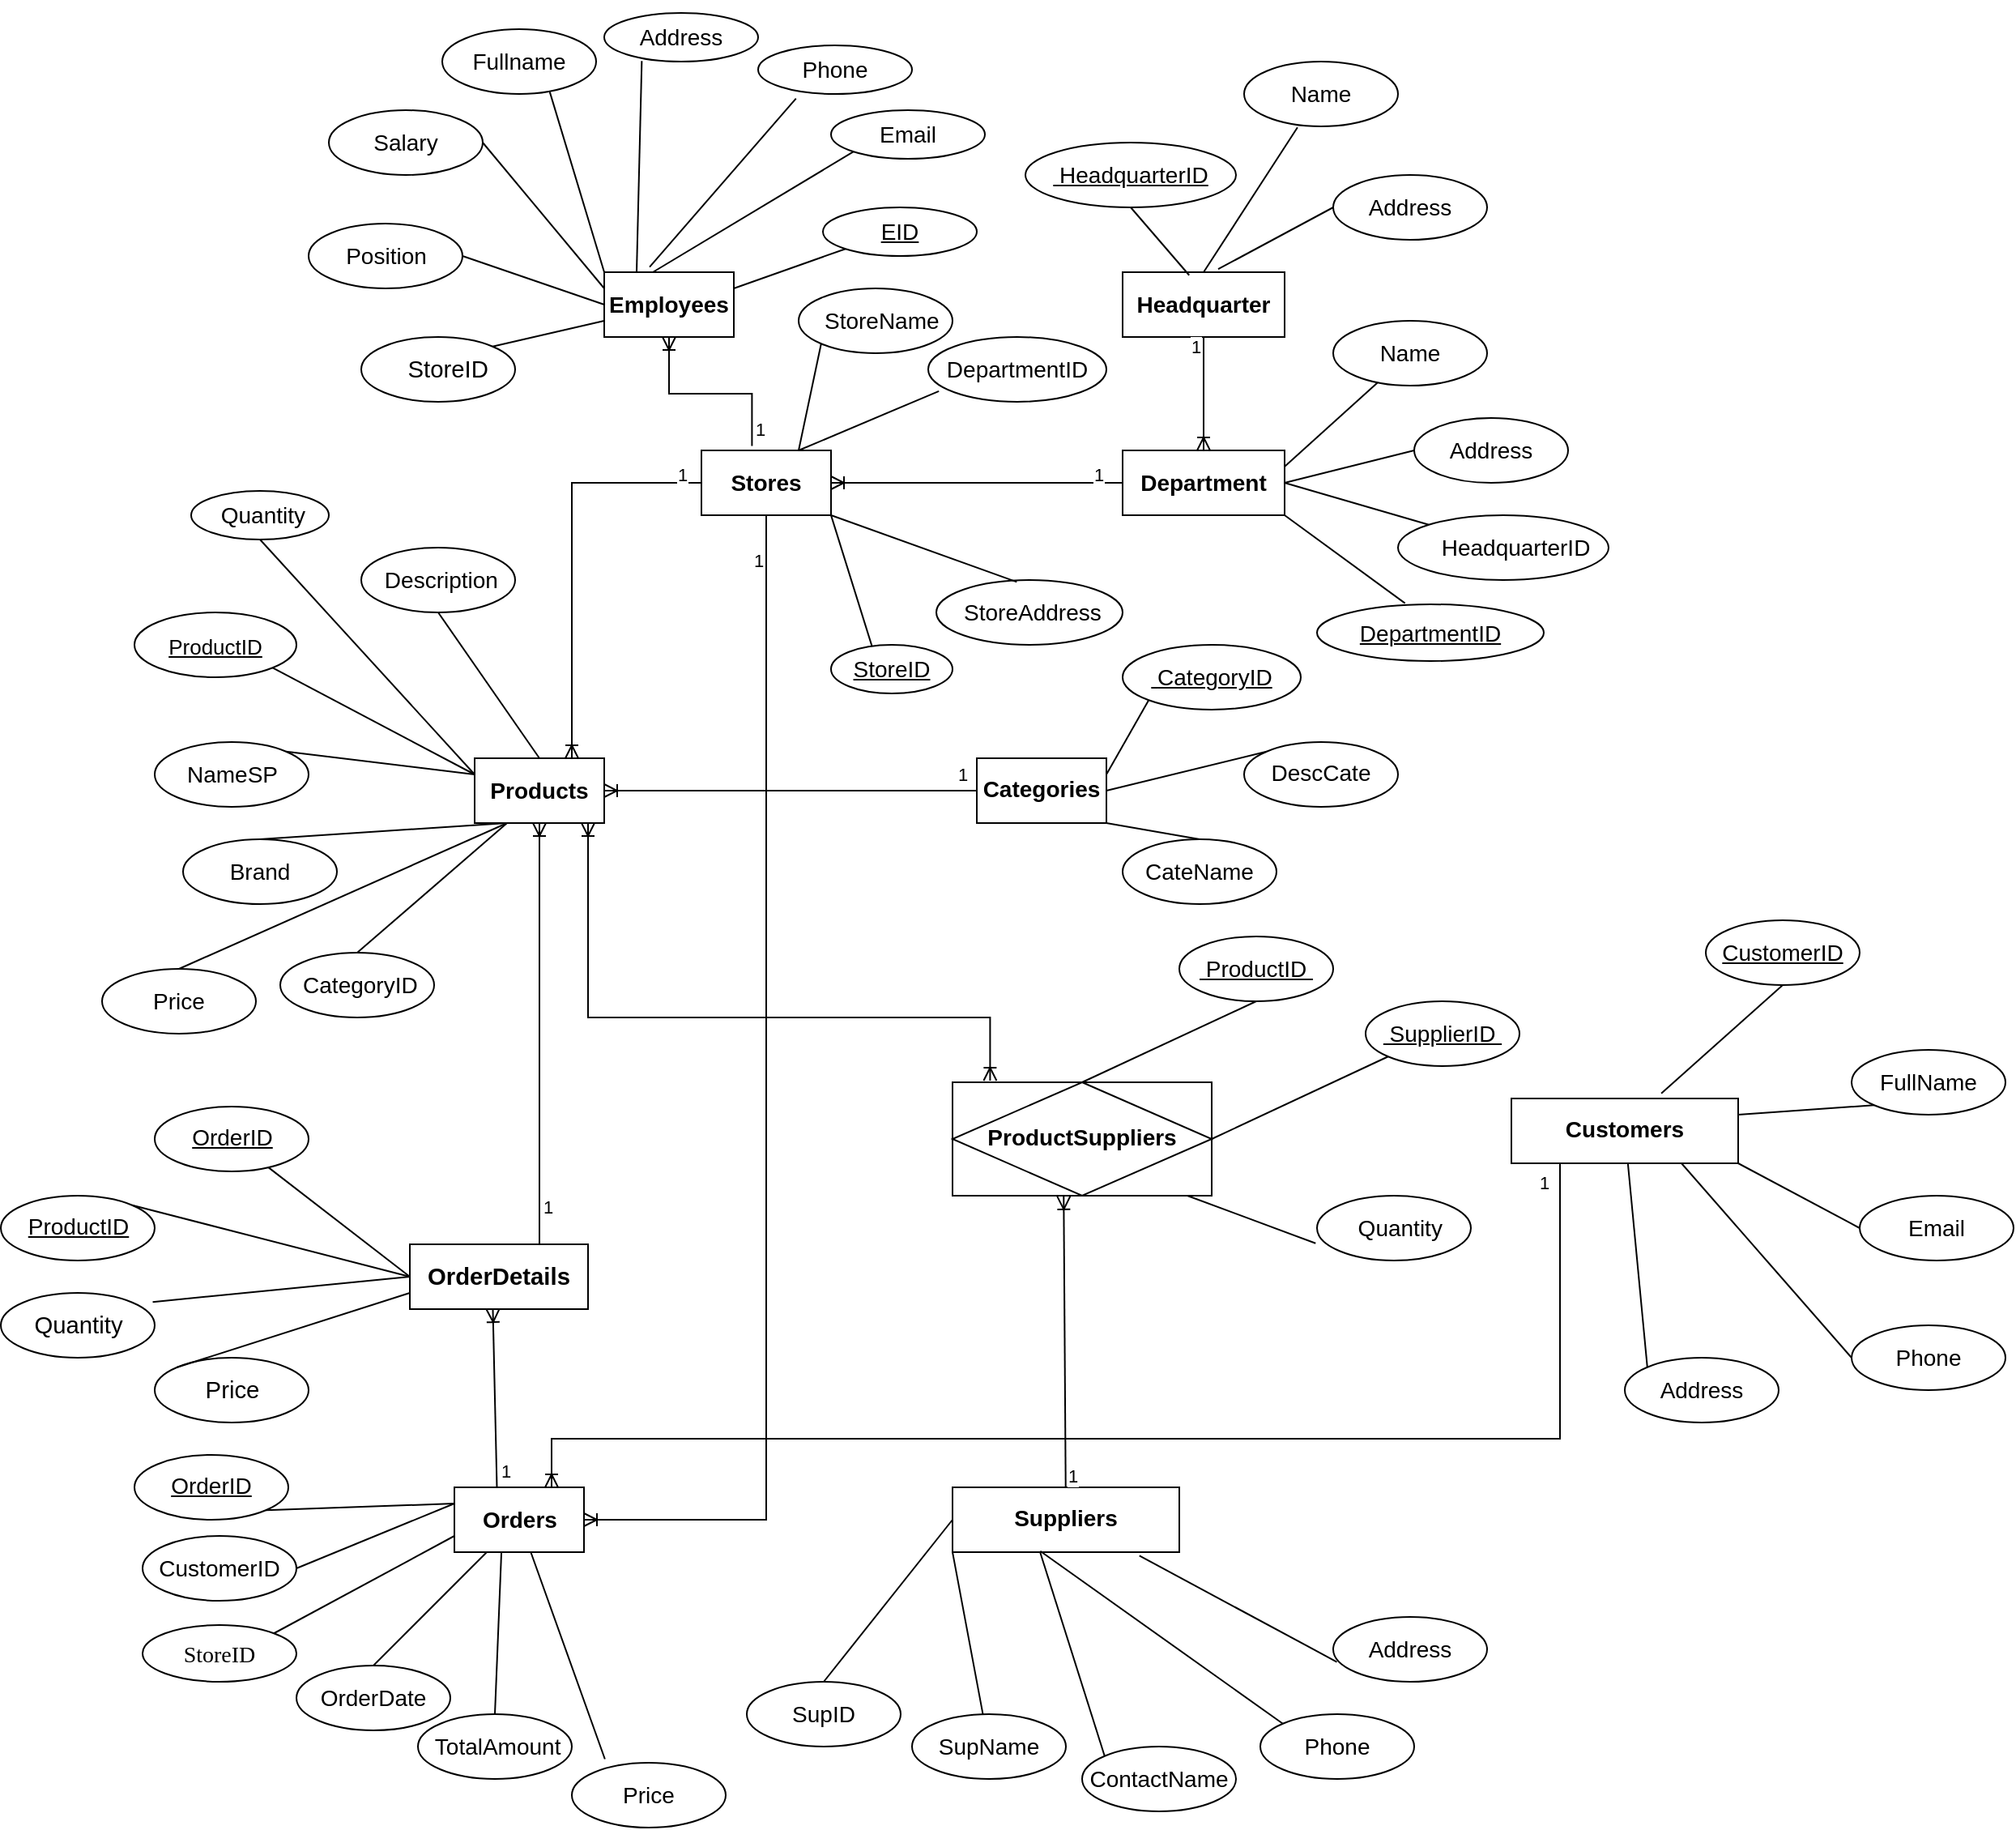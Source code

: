 <mxfile version="24.7.14">
  <diagram id="R2lEEEUBdFMjLlhIrx00" name="csdlpt_1">
    <mxGraphModel dx="3450" dy="870" grid="1" gridSize="10" guides="1" tooltips="1" connect="1" arrows="1" fold="1" page="1" pageScale="1" pageWidth="850" pageHeight="1100" math="0" shadow="0" extFonts="Permanent Marker^https://fonts.googleapis.com/css?family=Permanent+Marker">
      <root>
        <mxCell id="0" />
        <mxCell id="1" parent="0" />
        <mxCell id="flHt2bnwaiDw3f1oSS73-5" value="&lt;font style=&quot;font-size: 14px;&quot;&gt;&lt;b&gt;Products&lt;/b&gt;&lt;/font&gt;" style="rounded=0;whiteSpace=wrap;html=1;" parent="1" vertex="1">
          <mxGeometry x="-640" y="470" width="80" height="40" as="geometry" />
        </mxCell>
        <mxCell id="flHt2bnwaiDw3f1oSS73-6" value="&lt;p style=&quot;font-size: 14px;&quot; data-pm-slice=&quot;1 1 [&amp;quot;tiptapChildEditor&amp;quot;,{&amp;quot;id&amp;quot;:&amp;quot;081e6cc2-4189-40d5-a934-3f33369b5ba1&amp;quot;,&amp;quot;entityid&amp;quot;:&amp;quot;&amp;quot;,&amp;quot;shapeId&amp;quot;:&amp;quot;kCz58VC7PkC&amp;quot;,&amp;quot;textId&amp;quot;:&amp;quot;SPdfIw4AN7d&amp;quot;}]&quot; dir=&quot;ltr&quot;&gt;&lt;span style=&quot;&quot;&gt;&amp;nbsp;&lt;/span&gt;&lt;span style=&quot;&quot;&gt;Quantity&lt;/span&gt;&lt;/p&gt;" style="ellipse;whiteSpace=wrap;html=1;rounded=0;" parent="1" vertex="1">
          <mxGeometry x="-815" y="305" width="85" height="30" as="geometry" />
        </mxCell>
        <mxCell id="flHt2bnwaiDw3f1oSS73-12" value="&lt;p data-pm-slice=&quot;1 1 [&amp;quot;tiptapChildEditor&amp;quot;,{&amp;quot;id&amp;quot;:&amp;quot;fc987127-ab2d-496d-9718-63762a4ee864&amp;quot;,&amp;quot;entityid&amp;quot;:&amp;quot;&amp;quot;,&amp;quot;shapeId&amp;quot;:&amp;quot;1TPhFTOj0PR&amp;quot;,&amp;quot;textId&amp;quot;:&amp;quot;znqbJaOrSwa&amp;quot;}]&quot; dir=&quot;ltr&quot;&gt;&lt;span style=&quot;font-size: 14pt;&quot;&gt;&lt;u style=&quot;font-size: 13px;&quot;&gt;&lt;font style=&quot;&quot; face=&quot;Helvetica&quot;&gt;ProductID&lt;/font&gt;&lt;/u&gt;&lt;/span&gt;&lt;/p&gt;" style="ellipse;whiteSpace=wrap;html=1;" parent="1" vertex="1">
          <mxGeometry x="-850" y="380" width="100" height="40" as="geometry" />
        </mxCell>
        <mxCell id="flHt2bnwaiDw3f1oSS73-13" value="&lt;p data-pm-slice=&quot;1 1 [&amp;quot;tiptapChildEditor&amp;quot;,{&amp;quot;id&amp;quot;:&amp;quot;da1a04e3-6524-49cb-b10c-691cc8b39863&amp;quot;,&amp;quot;entityid&amp;quot;:&amp;quot;&amp;quot;,&amp;quot;shapeId&amp;quot;:&amp;quot;xqHqNeBdrHg&amp;quot;,&amp;quot;textId&amp;quot;:&amp;quot;SPdfIw4AN7d&amp;quot;}]&quot; dir=&quot;ltr&quot;&gt;&lt;span style=&quot;font-size: 14px;&quot;&gt;&lt;font style=&quot;&quot; face=&quot;Helvetica&quot;&gt;NameSP&lt;/font&gt;&lt;/span&gt;&lt;/p&gt;" style="ellipse;whiteSpace=wrap;html=1;" parent="1" vertex="1">
          <mxGeometry x="-837.5" y="460" width="95" height="40" as="geometry" />
        </mxCell>
        <mxCell id="flHt2bnwaiDw3f1oSS73-14" value="&lt;p data-pm-slice=&quot;1 1 [&amp;quot;tiptapChildEditor&amp;quot;,{&amp;quot;id&amp;quot;:&amp;quot;52f9f3e1-06c0-4ea7-8eb1-37e6da8c8c8c&amp;quot;,&amp;quot;entityid&amp;quot;:&amp;quot;&amp;quot;,&amp;quot;shapeId&amp;quot;:&amp;quot;hPccBOUV1R2&amp;quot;,&amp;quot;textId&amp;quot;:&amp;quot;SPdfIw4AN7d&amp;quot;}]&quot; dir=&quot;ltr&quot;&gt;&lt;span style=&quot;font-size: 14px;&quot;&gt;&lt;font style=&quot;&quot; face=&quot;Helvetica&quot;&gt;Brand&lt;/font&gt;&lt;/span&gt;&lt;/p&gt;" style="ellipse;whiteSpace=wrap;html=1;" parent="1" vertex="1">
          <mxGeometry x="-820" y="520" width="95" height="40" as="geometry" />
        </mxCell>
        <mxCell id="flHt2bnwaiDw3f1oSS73-15" value="&lt;p data-pm-slice=&quot;1 1 [&amp;quot;tiptapChildEditor&amp;quot;,{&amp;quot;id&amp;quot;:&amp;quot;7d3618de-cc40-4f9c-b0e3-d91000557f6b&amp;quot;,&amp;quot;entityid&amp;quot;:&amp;quot;&amp;quot;,&amp;quot;shapeId&amp;quot;:&amp;quot;ynXCehrxjkT&amp;quot;,&amp;quot;textId&amp;quot;:&amp;quot;SPdfIw4AN7d&amp;quot;}]&quot; dir=&quot;ltr&quot;&gt;&lt;span style=&quot;font-size: 14px;&quot;&gt;&lt;font style=&quot;&quot; face=&quot;Helvetica&quot;&gt;Price&lt;/font&gt;&lt;/span&gt;&lt;/p&gt;" style="ellipse;whiteSpace=wrap;html=1;" parent="1" vertex="1">
          <mxGeometry x="-870" y="600" width="95" height="40" as="geometry" />
        </mxCell>
        <mxCell id="flHt2bnwaiDw3f1oSS73-17" value="&lt;p style=&quot;font-size: 14px;&quot; data-pm-slice=&quot;1 1 [&amp;quot;tiptapChildEditor&amp;quot;,{&amp;quot;id&amp;quot;:&amp;quot;83cdc2e0-cb7b-4bc7-8b36-16368decbab3&amp;quot;,&amp;quot;entityid&amp;quot;:&amp;quot;&amp;quot;,&amp;quot;shapeId&amp;quot;:&amp;quot;2arIjS8LSpn&amp;quot;,&amp;quot;textId&amp;quot;:&amp;quot;SPdfIw4AN7d&amp;quot;}]&quot; dir=&quot;ltr&quot;&gt;&lt;span style=&quot;&quot;&gt;&amp;nbsp;&lt;/span&gt;&lt;span style=&quot;&quot;&gt;Description&lt;/span&gt;&lt;/p&gt;" style="ellipse;whiteSpace=wrap;html=1;" parent="1" vertex="1">
          <mxGeometry x="-710" y="340" width="95" height="40" as="geometry" />
        </mxCell>
        <mxCell id="flHt2bnwaiDw3f1oSS73-18" value="" style="endArrow=none;html=1;rounded=0;entryX=0.5;entryY=1;entryDx=0;entryDy=0;exitX=0;exitY=0.25;exitDx=0;exitDy=0;" parent="1" source="flHt2bnwaiDw3f1oSS73-5" target="flHt2bnwaiDw3f1oSS73-6" edge="1">
          <mxGeometry width="50" height="50" relative="1" as="geometry">
            <mxPoint x="-290" y="360" as="sourcePoint" />
            <mxPoint x="-240" y="310" as="targetPoint" />
          </mxGeometry>
        </mxCell>
        <mxCell id="flHt2bnwaiDw3f1oSS73-19" value="" style="endArrow=none;html=1;rounded=0;exitX=1;exitY=1;exitDx=0;exitDy=0;entryX=0;entryY=0.25;entryDx=0;entryDy=0;" parent="1" source="flHt2bnwaiDw3f1oSS73-12" target="flHt2bnwaiDw3f1oSS73-5" edge="1">
          <mxGeometry width="50" height="50" relative="1" as="geometry">
            <mxPoint x="-640" y="450" as="sourcePoint" />
            <mxPoint x="-590" y="400" as="targetPoint" />
          </mxGeometry>
        </mxCell>
        <mxCell id="flHt2bnwaiDw3f1oSS73-20" value="" style="endArrow=none;html=1;rounded=0;exitX=1;exitY=0;exitDx=0;exitDy=0;entryX=0;entryY=0.25;entryDx=0;entryDy=0;" parent="1" source="flHt2bnwaiDw3f1oSS73-13" target="flHt2bnwaiDw3f1oSS73-5" edge="1">
          <mxGeometry width="50" height="50" relative="1" as="geometry">
            <mxPoint x="-290" y="360" as="sourcePoint" />
            <mxPoint x="-240" y="310" as="targetPoint" />
          </mxGeometry>
        </mxCell>
        <mxCell id="flHt2bnwaiDw3f1oSS73-21" value="" style="endArrow=none;html=1;rounded=0;exitX=0.5;exitY=0;exitDx=0;exitDy=0;entryX=0.25;entryY=1;entryDx=0;entryDy=0;" parent="1" source="flHt2bnwaiDw3f1oSS73-14" target="flHt2bnwaiDw3f1oSS73-5" edge="1">
          <mxGeometry width="50" height="50" relative="1" as="geometry">
            <mxPoint x="-290" y="360" as="sourcePoint" />
            <mxPoint x="-240" y="310" as="targetPoint" />
          </mxGeometry>
        </mxCell>
        <mxCell id="flHt2bnwaiDw3f1oSS73-22" value="" style="endArrow=none;html=1;rounded=0;exitX=0.5;exitY=0;exitDx=0;exitDy=0;entryX=0.25;entryY=1;entryDx=0;entryDy=0;" parent="1" source="flHt2bnwaiDw3f1oSS73-15" target="flHt2bnwaiDw3f1oSS73-5" edge="1">
          <mxGeometry width="50" height="50" relative="1" as="geometry">
            <mxPoint x="-290" y="360" as="sourcePoint" />
            <mxPoint x="-240" y="310" as="targetPoint" />
          </mxGeometry>
        </mxCell>
        <mxCell id="flHt2bnwaiDw3f1oSS73-23" value="" style="endArrow=none;html=1;rounded=0;exitX=0.5;exitY=1;exitDx=0;exitDy=0;entryX=0.5;entryY=0;entryDx=0;entryDy=0;" parent="1" source="flHt2bnwaiDw3f1oSS73-17" target="flHt2bnwaiDw3f1oSS73-5" edge="1">
          <mxGeometry width="50" height="50" relative="1" as="geometry">
            <mxPoint x="-290" y="360" as="sourcePoint" />
            <mxPoint x="-240" y="310" as="targetPoint" />
          </mxGeometry>
        </mxCell>
        <mxCell id="flHt2bnwaiDw3f1oSS73-24" value="&lt;p style=&quot;font-size: 14px;&quot; data-pm-slice=&quot;1 1 [&amp;quot;tiptapChildEditor&amp;quot;,{&amp;quot;id&amp;quot;:&amp;quot;03294862-4512-49ef-ba9d-95e81f4f9717&amp;quot;,&amp;quot;entityid&amp;quot;:&amp;quot;&amp;quot;,&amp;quot;shapeId&amp;quot;:&amp;quot;if0FGaXSqaj&amp;quot;,&amp;quot;textId&amp;quot;:&amp;quot;SPdfIw4AN7d&amp;quot;}]&quot; dir=&quot;ltr&quot;&gt;&lt;span style=&quot;&quot;&gt;&amp;nbsp;&lt;/span&gt;&lt;span style=&quot;&quot;&gt;CategoryID&lt;/span&gt;&lt;/p&gt;" style="ellipse;whiteSpace=wrap;html=1;" parent="1" vertex="1">
          <mxGeometry x="-760" y="590" width="95" height="40" as="geometry" />
        </mxCell>
        <mxCell id="flHt2bnwaiDw3f1oSS73-26" value="" style="endArrow=none;html=1;rounded=0;exitX=0.5;exitY=0;exitDx=0;exitDy=0;entryX=0.25;entryY=1;entryDx=0;entryDy=0;" parent="1" source="flHt2bnwaiDw3f1oSS73-24" target="flHt2bnwaiDw3f1oSS73-5" edge="1">
          <mxGeometry width="50" height="50" relative="1" as="geometry">
            <mxPoint x="-646" y="572" as="sourcePoint" />
            <mxPoint x="-570" y="460" as="targetPoint" />
          </mxGeometry>
        </mxCell>
        <mxCell id="flHt2bnwaiDw3f1oSS73-27" value="&lt;font style=&quot;font-size: 14px;&quot;&gt;&lt;b&gt;Stores&lt;/b&gt;&lt;/font&gt;" style="rounded=0;whiteSpace=wrap;html=1;" parent="1" vertex="1">
          <mxGeometry x="-500" y="280" width="80" height="40" as="geometry" />
        </mxCell>
        <mxCell id="flHt2bnwaiDw3f1oSS73-28" value="" style="edgeStyle=orthogonalEdgeStyle;fontSize=12;html=1;endArrow=ERoneToMany;rounded=0;entryX=0.75;entryY=0;entryDx=0;entryDy=0;strokeWidth=1;exitX=0;exitY=0.25;exitDx=0;exitDy=0;" parent="1" source="flHt2bnwaiDw3f1oSS73-27" target="flHt2bnwaiDw3f1oSS73-5" edge="1">
          <mxGeometry width="100" height="100" relative="1" as="geometry">
            <mxPoint x="-580" y="300" as="sourcePoint" />
            <mxPoint x="-220" y="300" as="targetPoint" />
            <Array as="points">
              <mxPoint x="-500" y="300" />
              <mxPoint x="-580" y="300" />
            </Array>
          </mxGeometry>
        </mxCell>
        <mxCell id="flHt2bnwaiDw3f1oSS73-30" value="1" style="edgeLabel;html=1;align=center;verticalAlign=middle;resizable=0;points=[];" parent="flHt2bnwaiDw3f1oSS73-28" vertex="1" connectable="0">
          <mxGeometry x="-0.829" y="-5" relative="1" as="geometry">
            <mxPoint as="offset" />
          </mxGeometry>
        </mxCell>
        <mxCell id="flHt2bnwaiDw3f1oSS73-36" value="&lt;p data-pm-slice=&quot;1 1 [&amp;quot;tiptapChildEditor&amp;quot;,{&amp;quot;id&amp;quot;:&amp;quot;90756efa-4fa9-47c6-808a-53fc601c587c&amp;quot;,&amp;quot;entityid&amp;quot;:&amp;quot;&amp;quot;,&amp;quot;shapeId&amp;quot;:&amp;quot;mqSaOM5CcHK&amp;quot;,&amp;quot;textId&amp;quot;:&amp;quot;SPdfIw4AN7d&amp;quot;}]&quot; dir=&quot;ltr&quot;&gt;&lt;font style=&quot;font-size: 14px;&quot;&gt;DepartmentID&lt;/font&gt;&lt;/p&gt;" style="ellipse;whiteSpace=wrap;html=1;" parent="1" vertex="1">
          <mxGeometry x="-360" y="210" width="110" height="40" as="geometry" />
        </mxCell>
        <mxCell id="flHt2bnwaiDw3f1oSS73-37" value="&lt;p style=&quot;font-size: 14px;&quot; data-pm-slice=&quot;1 1 [&amp;quot;tiptapChildEditor&amp;quot;,{&amp;quot;id&amp;quot;:&amp;quot;ded667f5-e131-4e3e-be0a-4265d150950b&amp;quot;,&amp;quot;entityid&amp;quot;:&amp;quot;&amp;quot;,&amp;quot;shapeId&amp;quot;:&amp;quot;Fh7PjkLS706&amp;quot;,&amp;quot;textId&amp;quot;:&amp;quot;SPdfIw4AN7d&amp;quot;}]&quot; dir=&quot;ltr&quot;&gt;&lt;span style=&quot;&quot;&gt;&amp;nbsp;&lt;/span&gt;&lt;span style=&quot;&quot;&gt;StoreAddress&lt;/span&gt;&lt;/p&gt;" style="ellipse;whiteSpace=wrap;html=1;" parent="1" vertex="1">
          <mxGeometry x="-355" y="360" width="115" height="40" as="geometry" />
        </mxCell>
        <mxCell id="flHt2bnwaiDw3f1oSS73-38" value="&lt;p style=&quot;font-size: 14px;&quot; data-pm-slice=&quot;1 1 [&amp;quot;tiptapChildEditor&amp;quot;,{&amp;quot;id&amp;quot;:&amp;quot;3f354848-fe63-407d-9ced-1e7d11159d32&amp;quot;,&amp;quot;entityid&amp;quot;:&amp;quot;&amp;quot;,&amp;quot;shapeId&amp;quot;:&amp;quot;avHp8tu0fZY&amp;quot;,&amp;quot;textId&amp;quot;:&amp;quot;SPdfIw4AN7d&amp;quot;}]&quot; dir=&quot;ltr&quot;&gt;&lt;span style=&quot;&quot;&gt;&amp;nbsp;&amp;nbsp;&lt;/span&gt;&lt;span style=&quot;&quot;&gt;StoreName&lt;/span&gt;&lt;/p&gt;" style="ellipse;whiteSpace=wrap;html=1;" parent="1" vertex="1">
          <mxGeometry x="-440" y="180" width="95" height="40" as="geometry" />
        </mxCell>
        <mxCell id="flHt2bnwaiDw3f1oSS73-39" value="" style="endArrow=none;html=1;rounded=0;exitX=0.06;exitY=0.835;exitDx=0;exitDy=0;entryX=0.75;entryY=0;entryDx=0;entryDy=0;exitPerimeter=0;" parent="1" source="flHt2bnwaiDw3f1oSS73-36" target="flHt2bnwaiDw3f1oSS73-27" edge="1">
          <mxGeometry width="50" height="50" relative="1" as="geometry">
            <mxPoint x="-612" y="330" as="sourcePoint" />
            <mxPoint x="-450" y="320" as="targetPoint" />
          </mxGeometry>
        </mxCell>
        <mxCell id="flHt2bnwaiDw3f1oSS73-40" value="" style="endArrow=none;html=1;rounded=0;exitX=0.432;exitY=0.03;exitDx=0;exitDy=0;exitPerimeter=0;entryX=1;entryY=1;entryDx=0;entryDy=0;" parent="1" source="flHt2bnwaiDw3f1oSS73-37" target="flHt2bnwaiDw3f1oSS73-27" edge="1">
          <mxGeometry width="50" height="50" relative="1" as="geometry">
            <mxPoint x="-532" y="250" as="sourcePoint" />
            <mxPoint x="-425" y="310" as="targetPoint" />
          </mxGeometry>
        </mxCell>
        <mxCell id="flHt2bnwaiDw3f1oSS73-41" value="" style="endArrow=none;html=1;rounded=0;exitX=0;exitY=1;exitDx=0;exitDy=0;entryX=0.75;entryY=0;entryDx=0;entryDy=0;" parent="1" source="flHt2bnwaiDw3f1oSS73-38" target="flHt2bnwaiDw3f1oSS73-27" edge="1">
          <mxGeometry width="50" height="50" relative="1" as="geometry">
            <mxPoint x="-422" y="280" as="sourcePoint" />
            <mxPoint x="-400" y="330" as="targetPoint" />
          </mxGeometry>
        </mxCell>
        <mxCell id="flHt2bnwaiDw3f1oSS73-43" value="&lt;p data-pm-slice=&quot;1 1 [&amp;quot;tiptapChildEditor&amp;quot;,{&amp;quot;id&amp;quot;:&amp;quot;ef62063b-5b62-4fe8-b954-6bd887784513&amp;quot;,&amp;quot;entityid&amp;quot;:&amp;quot;&amp;quot;,&amp;quot;shapeId&amp;quot;:&amp;quot;qzvbVsqPrai&amp;quot;,&amp;quot;textId&amp;quot;:&amp;quot;znqbJaOrSwa&amp;quot;}]&quot; dir=&quot;ltr&quot;&gt;&lt;u style=&quot;&quot;&gt;&lt;font style=&quot;font-size: 14px;&quot; face=&quot;Helvetica&quot;&gt;StoreID&lt;/font&gt;&lt;/u&gt;&lt;/p&gt;" style="ellipse;whiteSpace=wrap;html=1;" parent="1" vertex="1">
          <mxGeometry x="-420" y="400" width="75" height="30" as="geometry" />
        </mxCell>
        <mxCell id="flHt2bnwaiDw3f1oSS73-44" value="" style="endArrow=none;html=1;rounded=0;exitX=1;exitY=1;exitDx=0;exitDy=0;entryX=0.337;entryY=0.03;entryDx=0;entryDy=0;entryPerimeter=0;" parent="1" source="flHt2bnwaiDw3f1oSS73-27" target="flHt2bnwaiDw3f1oSS73-43" edge="1">
          <mxGeometry width="50" height="50" relative="1" as="geometry">
            <mxPoint x="-422" y="280" as="sourcePoint" />
            <mxPoint x="-420" y="340" as="targetPoint" />
          </mxGeometry>
        </mxCell>
        <mxCell id="flHt2bnwaiDw3f1oSS73-45" value="&lt;p data-pm-slice=&quot;1 1 [&amp;quot;tiptapChildEditor&amp;quot;,{&amp;quot;id&amp;quot;:&amp;quot;afd03fce-b03a-4c4a-acd7-76d6ac619955&amp;quot;,&amp;quot;entityid&amp;quot;:&amp;quot;&amp;quot;,&amp;quot;shapeId&amp;quot;:&amp;quot;HkzInH01RTF&amp;quot;,&amp;quot;textId&amp;quot;:&amp;quot;NdqAj477R8z&amp;quot;}]&quot; dir=&quot;ltr&quot;&gt;&lt;strong style=&quot;&quot;&gt;&lt;font style=&quot;font-size: 14px;&quot; face=&quot;Helvetica&quot;&gt;Employees&lt;/font&gt;&lt;/strong&gt;&lt;/p&gt;" style="rounded=0;whiteSpace=wrap;html=1;" parent="1" vertex="1">
          <mxGeometry x="-560" y="170" width="80" height="40" as="geometry" />
        </mxCell>
        <mxCell id="flHt2bnwaiDw3f1oSS73-46" value="" style="fontSize=12;html=1;endArrow=ERoneToMany;rounded=0;exitX=0.39;exitY=-0.07;exitDx=0;exitDy=0;entryX=0.5;entryY=1;entryDx=0;entryDy=0;strokeWidth=1;exitPerimeter=0;edgeStyle=orthogonalEdgeStyle;" parent="1" source="flHt2bnwaiDw3f1oSS73-27" target="flHt2bnwaiDw3f1oSS73-45" edge="1">
          <mxGeometry width="100" height="100" relative="1" as="geometry">
            <mxPoint x="-490" y="310" as="sourcePoint" />
            <mxPoint x="-550" y="480" as="targetPoint" />
          </mxGeometry>
        </mxCell>
        <mxCell id="flHt2bnwaiDw3f1oSS73-47" value="1" style="edgeLabel;html=1;align=center;verticalAlign=middle;resizable=0;points=[];" parent="flHt2bnwaiDw3f1oSS73-46" vertex="1" connectable="0">
          <mxGeometry x="-0.829" y="-5" relative="1" as="geometry">
            <mxPoint as="offset" />
          </mxGeometry>
        </mxCell>
        <mxCell id="flHt2bnwaiDw3f1oSS73-48" value="&lt;p style=&quot;font-size: 14px;&quot; data-pm-slice=&quot;1 1 [&amp;quot;tiptapChildEditor&amp;quot;,{&amp;quot;id&amp;quot;:&amp;quot;83cdc2e0-cb7b-4bc7-8b36-16368decbab3&amp;quot;,&amp;quot;entityid&amp;quot;:&amp;quot;&amp;quot;,&amp;quot;shapeId&amp;quot;:&amp;quot;2arIjS8LSpn&amp;quot;,&amp;quot;textId&amp;quot;:&amp;quot;SPdfIw4AN7d&amp;quot;}]&quot; dir=&quot;ltr&quot;&gt;Position&lt;/p&gt;" style="ellipse;whiteSpace=wrap;html=1;" parent="1" vertex="1">
          <mxGeometry x="-742.5" y="140" width="95" height="40" as="geometry" />
        </mxCell>
        <mxCell id="flHt2bnwaiDw3f1oSS73-49" value="&lt;p style=&quot;font-size: 14px;&quot; data-pm-slice=&quot;1 1 [&amp;quot;tiptapChildEditor&amp;quot;,{&amp;quot;id&amp;quot;:&amp;quot;83cdc2e0-cb7b-4bc7-8b36-16368decbab3&amp;quot;,&amp;quot;entityid&amp;quot;:&amp;quot;&amp;quot;,&amp;quot;shapeId&amp;quot;:&amp;quot;2arIjS8LSpn&amp;quot;,&amp;quot;textId&amp;quot;:&amp;quot;SPdfIw4AN7d&amp;quot;}]&quot; dir=&quot;ltr&quot;&gt;&lt;span style=&quot;font-size:11.0pt;line-height:115%;&lt;br/&gt;font-family:&amp;quot;Calibri&amp;quot;,sans-serif;mso-ascii-theme-font:minor-latin;mso-fareast-font-family:&lt;br/&gt;Calibri;mso-fareast-theme-font:minor-latin;mso-hansi-theme-font:minor-latin;&lt;br/&gt;mso-bidi-font-family:&amp;quot;Times New Roman&amp;quot;;mso-bidi-theme-font:minor-bidi;&lt;br/&gt;mso-ansi-language:EN-US;mso-fareast-language:EN-US;mso-bidi-language:AR-SA&quot;&gt;&amp;nbsp; &amp;nbsp; StoreID&amp;nbsp;&lt;/span&gt;&lt;br&gt;&lt;/p&gt;" style="ellipse;whiteSpace=wrap;html=1;" parent="1" vertex="1">
          <mxGeometry x="-710" y="210" width="95" height="40" as="geometry" />
        </mxCell>
        <mxCell id="flHt2bnwaiDw3f1oSS73-50" value="&lt;p style=&quot;font-size: 14px;&quot; data-pm-slice=&quot;1 1 [&amp;quot;tiptapChildEditor&amp;quot;,{&amp;quot;id&amp;quot;:&amp;quot;83cdc2e0-cb7b-4bc7-8b36-16368decbab3&amp;quot;,&amp;quot;entityid&amp;quot;:&amp;quot;&amp;quot;,&amp;quot;shapeId&amp;quot;:&amp;quot;2arIjS8LSpn&amp;quot;,&amp;quot;textId&amp;quot;:&amp;quot;SPdfIw4AN7d&amp;quot;}]&quot; dir=&quot;ltr&quot;&gt;Salary&lt;/p&gt;" style="ellipse;whiteSpace=wrap;html=1;" parent="1" vertex="1">
          <mxGeometry x="-730" y="70" width="95" height="40" as="geometry" />
        </mxCell>
        <mxCell id="flHt2bnwaiDw3f1oSS73-51" value="&lt;p style=&quot;font-size: 14px;&quot; data-pm-slice=&quot;1 1 [&amp;quot;tiptapChildEditor&amp;quot;,{&amp;quot;id&amp;quot;:&amp;quot;83cdc2e0-cb7b-4bc7-8b36-16368decbab3&amp;quot;,&amp;quot;entityid&amp;quot;:&amp;quot;&amp;quot;,&amp;quot;shapeId&amp;quot;:&amp;quot;2arIjS8LSpn&amp;quot;,&amp;quot;textId&amp;quot;:&amp;quot;SPdfIw4AN7d&amp;quot;}]&quot; dir=&quot;ltr&quot;&gt;Fullname&lt;/p&gt;" style="ellipse;whiteSpace=wrap;html=1;" parent="1" vertex="1">
          <mxGeometry x="-660" y="20" width="95" height="40" as="geometry" />
        </mxCell>
        <mxCell id="flHt2bnwaiDw3f1oSS73-52" value="&lt;p style=&quot;font-size: 14px;&quot; data-pm-slice=&quot;1 1 [&amp;quot;tiptapChildEditor&amp;quot;,{&amp;quot;id&amp;quot;:&amp;quot;83cdc2e0-cb7b-4bc7-8b36-16368decbab3&amp;quot;,&amp;quot;entityid&amp;quot;:&amp;quot;&amp;quot;,&amp;quot;shapeId&amp;quot;:&amp;quot;2arIjS8LSpn&amp;quot;,&amp;quot;textId&amp;quot;:&amp;quot;SPdfIw4AN7d&amp;quot;}]&quot; dir=&quot;ltr&quot;&gt;Address&lt;/p&gt;" style="ellipse;whiteSpace=wrap;html=1;" parent="1" vertex="1">
          <mxGeometry x="-560" y="10" width="95" height="30" as="geometry" />
        </mxCell>
        <mxCell id="flHt2bnwaiDw3f1oSS73-53" value="&lt;p style=&quot;font-size: 14px;&quot; data-pm-slice=&quot;1 1 [&amp;quot;tiptapChildEditor&amp;quot;,{&amp;quot;id&amp;quot;:&amp;quot;83cdc2e0-cb7b-4bc7-8b36-16368decbab3&amp;quot;,&amp;quot;entityid&amp;quot;:&amp;quot;&amp;quot;,&amp;quot;shapeId&amp;quot;:&amp;quot;2arIjS8LSpn&amp;quot;,&amp;quot;textId&amp;quot;:&amp;quot;SPdfIw4AN7d&amp;quot;}]&quot; dir=&quot;ltr&quot;&gt;Phone&lt;/p&gt;" style="ellipse;whiteSpace=wrap;html=1;" parent="1" vertex="1">
          <mxGeometry x="-465" y="30" width="95" height="30" as="geometry" />
        </mxCell>
        <mxCell id="flHt2bnwaiDw3f1oSS73-54" value="&lt;p style=&quot;font-size: 14px;&quot; data-pm-slice=&quot;1 1 [&amp;quot;tiptapChildEditor&amp;quot;,{&amp;quot;id&amp;quot;:&amp;quot;83cdc2e0-cb7b-4bc7-8b36-16368decbab3&amp;quot;,&amp;quot;entityid&amp;quot;:&amp;quot;&amp;quot;,&amp;quot;shapeId&amp;quot;:&amp;quot;2arIjS8LSpn&amp;quot;,&amp;quot;textId&amp;quot;:&amp;quot;SPdfIw4AN7d&amp;quot;}]&quot; dir=&quot;ltr&quot;&gt;Email&lt;/p&gt;" style="ellipse;whiteSpace=wrap;html=1;" parent="1" vertex="1">
          <mxGeometry x="-420" y="70" width="95" height="30" as="geometry" />
        </mxCell>
        <mxCell id="flHt2bnwaiDw3f1oSS73-56" value="" style="endArrow=none;html=1;rounded=0;exitX=0.699;exitY=0.97;exitDx=0;exitDy=0;entryX=0;entryY=0;entryDx=0;entryDy=0;exitPerimeter=0;" parent="1" source="flHt2bnwaiDw3f1oSS73-51" target="flHt2bnwaiDw3f1oSS73-45" edge="1">
          <mxGeometry width="50" height="50" relative="1" as="geometry">
            <mxPoint x="-597" y="60" as="sourcePoint" />
            <mxPoint x="-565" y="135" as="targetPoint" />
          </mxGeometry>
        </mxCell>
        <mxCell id="flHt2bnwaiDw3f1oSS73-57" value="" style="endArrow=none;html=1;rounded=0;exitX=0.244;exitY=0.987;exitDx=0;exitDy=0;exitPerimeter=0;entryX=0.25;entryY=0;entryDx=0;entryDy=0;" parent="1" source="flHt2bnwaiDw3f1oSS73-52" target="flHt2bnwaiDw3f1oSS73-45" edge="1">
          <mxGeometry width="50" height="50" relative="1" as="geometry">
            <mxPoint x="-518.571" y="29.958" as="sourcePoint" />
            <mxPoint x="-552" y="170" as="targetPoint" />
          </mxGeometry>
        </mxCell>
        <mxCell id="flHt2bnwaiDw3f1oSS73-58" value="" style="endArrow=none;html=1;rounded=0;exitX=0.246;exitY=1.093;exitDx=0;exitDy=0;entryX=0.35;entryY=-0.08;entryDx=0;entryDy=0;entryPerimeter=0;exitPerimeter=0;" parent="1" source="flHt2bnwaiDw3f1oSS73-53" target="flHt2bnwaiDw3f1oSS73-45" edge="1">
          <mxGeometry width="50" height="50" relative="1" as="geometry">
            <mxPoint x="-527" y="50" as="sourcePoint" />
            <mxPoint x="-530" y="180" as="targetPoint" />
          </mxGeometry>
        </mxCell>
        <mxCell id="flHt2bnwaiDw3f1oSS73-59" value="" style="endArrow=none;html=1;rounded=0;exitX=0;exitY=1;exitDx=0;exitDy=0;entryX=0.375;entryY=0;entryDx=0;entryDy=0;entryPerimeter=0;" parent="1" source="flHt2bnwaiDw3f1oSS73-54" target="flHt2bnwaiDw3f1oSS73-45" edge="1">
          <mxGeometry width="50" height="50" relative="1" as="geometry">
            <mxPoint x="-455" y="65" as="sourcePoint" />
            <mxPoint x="-522" y="177" as="targetPoint" />
          </mxGeometry>
        </mxCell>
        <mxCell id="flHt2bnwaiDw3f1oSS73-60" value="" style="endArrow=none;html=1;rounded=0;exitX=1;exitY=0.5;exitDx=0;exitDy=0;entryX=0;entryY=0.25;entryDx=0;entryDy=0;" parent="1" source="flHt2bnwaiDw3f1oSS73-50" target="flHt2bnwaiDw3f1oSS73-45" edge="1">
          <mxGeometry width="50" height="50" relative="1" as="geometry">
            <mxPoint x="-584" y="69" as="sourcePoint" />
            <mxPoint x="-550" y="180" as="targetPoint" />
          </mxGeometry>
        </mxCell>
        <mxCell id="flHt2bnwaiDw3f1oSS73-61" value="" style="endArrow=none;html=1;rounded=0;exitX=1;exitY=0.5;exitDx=0;exitDy=0;entryX=0;entryY=0.5;entryDx=0;entryDy=0;" parent="1" source="flHt2bnwaiDw3f1oSS73-48" target="flHt2bnwaiDw3f1oSS73-45" edge="1">
          <mxGeometry width="50" height="50" relative="1" as="geometry">
            <mxPoint x="-625" y="100" as="sourcePoint" />
            <mxPoint x="-550" y="190" as="targetPoint" />
          </mxGeometry>
        </mxCell>
        <mxCell id="flHt2bnwaiDw3f1oSS73-62" value="" style="endArrow=none;html=1;rounded=0;exitX=1;exitY=0;exitDx=0;exitDy=0;entryX=0;entryY=0.75;entryDx=0;entryDy=0;" parent="1" source="flHt2bnwaiDw3f1oSS73-49" target="flHt2bnwaiDw3f1oSS73-45" edge="1">
          <mxGeometry width="50" height="50" relative="1" as="geometry">
            <mxPoint x="-637" y="170" as="sourcePoint" />
            <mxPoint x="-550" y="200" as="targetPoint" />
          </mxGeometry>
        </mxCell>
        <mxCell id="flHt2bnwaiDw3f1oSS73-63" value="&lt;p style=&quot;&quot; data-pm-slice=&quot;1 1 [&amp;quot;tiptapChildEditor&amp;quot;,{&amp;quot;id&amp;quot;:&amp;quot;83cdc2e0-cb7b-4bc7-8b36-16368decbab3&amp;quot;,&amp;quot;entityid&amp;quot;:&amp;quot;&amp;quot;,&amp;quot;shapeId&amp;quot;:&amp;quot;2arIjS8LSpn&amp;quot;,&amp;quot;textId&amp;quot;:&amp;quot;SPdfIw4AN7d&amp;quot;}]&quot; dir=&quot;ltr&quot;&gt;&lt;u style=&quot;&quot;&gt;&lt;font style=&quot;font-size: 14px;&quot; face=&quot;Helvetica&quot;&gt;EID&lt;/font&gt;&lt;/u&gt;&lt;br&gt;&lt;/p&gt;" style="ellipse;whiteSpace=wrap;html=1;" parent="1" vertex="1">
          <mxGeometry x="-425" y="130" width="95" height="30" as="geometry" />
        </mxCell>
        <mxCell id="flHt2bnwaiDw3f1oSS73-64" value="" style="endArrow=none;html=1;rounded=0;exitX=0;exitY=1;exitDx=0;exitDy=0;entryX=1;entryY=0.25;entryDx=0;entryDy=0;" parent="1" source="flHt2bnwaiDw3f1oSS73-63" target="flHt2bnwaiDw3f1oSS73-45" edge="1">
          <mxGeometry width="50" height="50" relative="1" as="geometry">
            <mxPoint x="-396" y="106" as="sourcePoint" />
            <mxPoint x="-520" y="180" as="targetPoint" />
          </mxGeometry>
        </mxCell>
        <mxCell id="flHt2bnwaiDw3f1oSS73-65" value="&lt;p data-pm-slice=&quot;1 1 [&amp;quot;tiptapChildEditor&amp;quot;,{&amp;quot;id&amp;quot;:&amp;quot;e218552d-1afc-48d7-8ebc-1772c59ac105&amp;quot;,&amp;quot;entityid&amp;quot;:&amp;quot;&amp;quot;,&amp;quot;shapeId&amp;quot;:&amp;quot;uF2ol37NJ9i&amp;quot;,&amp;quot;textId&amp;quot;:&amp;quot;NdqAj477R8z&amp;quot;}]&quot; dir=&quot;ltr&quot;&gt;&lt;strong style=&quot;&quot;&gt;&lt;font face=&quot;Helvetica&quot; style=&quot;font-size: 14px;&quot;&gt;Department&lt;/font&gt;&lt;/strong&gt;&lt;/p&gt;" style="rounded=0;whiteSpace=wrap;html=1;" parent="1" vertex="1">
          <mxGeometry x="-240" y="280" width="100" height="40" as="geometry" />
        </mxCell>
        <mxCell id="flHt2bnwaiDw3f1oSS73-66" value="" style="fontSize=12;html=1;endArrow=ERoneToMany;rounded=0;exitX=0;exitY=0.5;exitDx=0;exitDy=0;entryX=1;entryY=0.5;entryDx=0;entryDy=0;strokeWidth=1;" parent="1" source="flHt2bnwaiDw3f1oSS73-65" target="flHt2bnwaiDw3f1oSS73-27" edge="1">
          <mxGeometry width="100" height="100" relative="1" as="geometry">
            <mxPoint x="-275" y="269.47" as="sourcePoint" />
            <mxPoint x="-326" y="202.47" as="targetPoint" />
          </mxGeometry>
        </mxCell>
        <mxCell id="flHt2bnwaiDw3f1oSS73-67" value="1" style="edgeLabel;html=1;align=center;verticalAlign=middle;resizable=0;points=[];" parent="flHt2bnwaiDw3f1oSS73-66" vertex="1" connectable="0">
          <mxGeometry x="-0.829" y="-5" relative="1" as="geometry">
            <mxPoint as="offset" />
          </mxGeometry>
        </mxCell>
        <mxCell id="flHt2bnwaiDw3f1oSS73-68" value="&lt;p style=&quot;font-size: 14px;&quot; data-pm-slice=&quot;1 1 [&amp;quot;tiptapChildEditor&amp;quot;,{&amp;quot;id&amp;quot;:&amp;quot;3f354848-fe63-407d-9ced-1e7d11159d32&amp;quot;,&amp;quot;entityid&amp;quot;:&amp;quot;&amp;quot;,&amp;quot;shapeId&amp;quot;:&amp;quot;avHp8tu0fZY&amp;quot;,&amp;quot;textId&amp;quot;:&amp;quot;SPdfIw4AN7d&amp;quot;}]&quot; dir=&quot;ltr&quot;&gt;Name&lt;/p&gt;" style="ellipse;whiteSpace=wrap;html=1;" parent="1" vertex="1">
          <mxGeometry x="-110" y="200" width="95" height="40" as="geometry" />
        </mxCell>
        <mxCell id="flHt2bnwaiDw3f1oSS73-69" value="&lt;p style=&quot;font-size: 14px;&quot; data-pm-slice=&quot;1 1 [&amp;quot;tiptapChildEditor&amp;quot;,{&amp;quot;id&amp;quot;:&amp;quot;3f354848-fe63-407d-9ced-1e7d11159d32&amp;quot;,&amp;quot;entityid&amp;quot;:&amp;quot;&amp;quot;,&amp;quot;shapeId&amp;quot;:&amp;quot;avHp8tu0fZY&amp;quot;,&amp;quot;textId&amp;quot;:&amp;quot;SPdfIw4AN7d&amp;quot;}]&quot; dir=&quot;ltr&quot;&gt;Address&lt;/p&gt;" style="ellipse;whiteSpace=wrap;html=1;" parent="1" vertex="1">
          <mxGeometry x="-60" y="260" width="95" height="40" as="geometry" />
        </mxCell>
        <mxCell id="flHt2bnwaiDw3f1oSS73-70" value="&lt;p style=&quot;font-size: 14px;&quot; data-pm-slice=&quot;1 1 [&amp;quot;tiptapChildEditor&amp;quot;,{&amp;quot;id&amp;quot;:&amp;quot;6837ee4d-61f7-4ce7-8019-18448c8aa4e7&amp;quot;,&amp;quot;entityid&amp;quot;:&amp;quot;&amp;quot;,&amp;quot;shapeId&amp;quot;:&amp;quot;sxobvkVXpp0&amp;quot;,&amp;quot;textId&amp;quot;:&amp;quot;SPdfIw4AN7d&amp;quot;}]&quot; dir=&quot;ltr&quot;&gt;&lt;span style=&quot;&quot;&gt;&amp;nbsp; &amp;nbsp;&amp;nbsp;&lt;/span&gt;&lt;span style=&quot;&quot;&gt;HeadquarterID&lt;/span&gt;&lt;/p&gt;" style="ellipse;whiteSpace=wrap;html=1;" parent="1" vertex="1">
          <mxGeometry x="-70" y="320" width="130" height="40" as="geometry" />
        </mxCell>
        <mxCell id="flHt2bnwaiDw3f1oSS73-71" value="&lt;p data-pm-slice=&quot;1 1 [&amp;quot;tiptapChildEditor&amp;quot;,{&amp;quot;id&amp;quot;:&amp;quot;a73c9df0-20e1-4989-a657-5844d389de28&amp;quot;,&amp;quot;entityid&amp;quot;:&amp;quot;&amp;quot;,&amp;quot;shapeId&amp;quot;:&amp;quot;bFrZEYasAsw&amp;quot;,&amp;quot;textId&amp;quot;:&amp;quot;znqbJaOrSwa&amp;quot;}]&quot; dir=&quot;ltr&quot;&gt;&lt;u style=&quot;&quot;&gt;&lt;font face=&quot;Helvetica&quot; style=&quot;font-size: 14px;&quot;&gt;DepartmentID&lt;/font&gt;&lt;/u&gt;&lt;/p&gt;" style="ellipse;whiteSpace=wrap;html=1;" parent="1" vertex="1">
          <mxGeometry x="-120" y="375" width="140" height="35" as="geometry" />
        </mxCell>
        <mxCell id="flHt2bnwaiDw3f1oSS73-72" value="" style="endArrow=none;html=1;rounded=0;entryX=1;entryY=0.25;entryDx=0;entryDy=0;" parent="1" source="flHt2bnwaiDw3f1oSS73-68" target="flHt2bnwaiDw3f1oSS73-65" edge="1">
          <mxGeometry width="50" height="50" relative="1" as="geometry">
            <mxPoint x="-336" y="353" as="sourcePoint" />
            <mxPoint x="-430" y="330" as="targetPoint" />
          </mxGeometry>
        </mxCell>
        <mxCell id="flHt2bnwaiDw3f1oSS73-73" value="" style="endArrow=none;html=1;rounded=0;entryX=1;entryY=0.5;entryDx=0;entryDy=0;exitX=0;exitY=0.5;exitDx=0;exitDy=0;" parent="1" source="flHt2bnwaiDw3f1oSS73-69" target="flHt2bnwaiDw3f1oSS73-65" edge="1">
          <mxGeometry width="50" height="50" relative="1" as="geometry">
            <mxPoint x="-75" y="248" as="sourcePoint" />
            <mxPoint x="-130" y="290" as="targetPoint" />
          </mxGeometry>
        </mxCell>
        <mxCell id="flHt2bnwaiDw3f1oSS73-75" value="" style="endArrow=none;html=1;rounded=0;entryX=1;entryY=0.5;entryDx=0;entryDy=0;exitX=0;exitY=0;exitDx=0;exitDy=0;" parent="1" source="flHt2bnwaiDw3f1oSS73-70" target="flHt2bnwaiDw3f1oSS73-65" edge="1">
          <mxGeometry width="50" height="50" relative="1" as="geometry">
            <mxPoint x="-50" y="290" as="sourcePoint" />
            <mxPoint x="-130" y="300" as="targetPoint" />
          </mxGeometry>
        </mxCell>
        <mxCell id="flHt2bnwaiDw3f1oSS73-76" value="" style="endArrow=none;html=1;rounded=0;entryX=1;entryY=1;entryDx=0;entryDy=0;exitX=0.388;exitY=-0.019;exitDx=0;exitDy=0;exitPerimeter=0;" parent="1" source="flHt2bnwaiDw3f1oSS73-71" target="flHt2bnwaiDw3f1oSS73-65" edge="1">
          <mxGeometry width="50" height="50" relative="1" as="geometry">
            <mxPoint x="-46" y="336" as="sourcePoint" />
            <mxPoint x="-130" y="300" as="targetPoint" />
          </mxGeometry>
        </mxCell>
        <mxCell id="flHt2bnwaiDw3f1oSS73-77" value="&lt;p data-pm-slice=&quot;1 1 [&amp;quot;tiptapChildEditor&amp;quot;,{&amp;quot;id&amp;quot;:&amp;quot;7c0d5999-ea26-4cf7-bad9-35ea1045ca7c&amp;quot;,&amp;quot;entityid&amp;quot;:&amp;quot;&amp;quot;,&amp;quot;shapeId&amp;quot;:&amp;quot;dTowpEHbOuc&amp;quot;,&amp;quot;textId&amp;quot;:&amp;quot;NdqAj477R8z&amp;quot;}]&quot; dir=&quot;ltr&quot;&gt;&lt;strong style=&quot;&quot;&gt;&lt;font face=&quot;Helvetica&quot; style=&quot;font-size: 14px;&quot;&gt;Headquarter&lt;/font&gt;&lt;/strong&gt;&lt;/p&gt;" style="rounded=0;whiteSpace=wrap;html=1;" parent="1" vertex="1">
          <mxGeometry x="-240" y="170" width="100" height="40" as="geometry" />
        </mxCell>
        <mxCell id="flHt2bnwaiDw3f1oSS73-78" value="" style="fontSize=12;html=1;endArrow=ERoneToMany;rounded=0;exitX=0.5;exitY=1;exitDx=0;exitDy=0;entryX=0.5;entryY=0;entryDx=0;entryDy=0;strokeWidth=1;" parent="1" source="flHt2bnwaiDw3f1oSS73-77" target="flHt2bnwaiDw3f1oSS73-65" edge="1">
          <mxGeometry width="100" height="100" relative="1" as="geometry">
            <mxPoint x="-230" y="300" as="sourcePoint" />
            <mxPoint x="-410" y="310" as="targetPoint" />
          </mxGeometry>
        </mxCell>
        <mxCell id="flHt2bnwaiDw3f1oSS73-79" value="1" style="edgeLabel;html=1;align=center;verticalAlign=middle;resizable=0;points=[];" parent="flHt2bnwaiDw3f1oSS73-78" vertex="1" connectable="0">
          <mxGeometry x="-0.829" y="-5" relative="1" as="geometry">
            <mxPoint as="offset" />
          </mxGeometry>
        </mxCell>
        <mxCell id="flHt2bnwaiDw3f1oSS73-80" value="&lt;p style=&quot;font-size: 14px;&quot; data-pm-slice=&quot;1 1 [&amp;quot;tiptapChildEditor&amp;quot;,{&amp;quot;id&amp;quot;:&amp;quot;1bd35ddb-616d-41e4-9649-64c6752160c1&amp;quot;,&amp;quot;entityid&amp;quot;:&amp;quot;&amp;quot;,&amp;quot;shapeId&amp;quot;:&amp;quot;49hhgSS7Hkh&amp;quot;,&amp;quot;textId&amp;quot;:&amp;quot;SPdfIw4AN7d&amp;quot;}]&quot; dir=&quot;ltr&quot;&gt;&lt;u&gt;&lt;span style=&quot;&quot;&gt;&amp;nbsp;&lt;/span&gt;&lt;span style=&quot;&quot;&gt;HeadquarterID&lt;/span&gt;&lt;/u&gt;&lt;/p&gt;" style="ellipse;whiteSpace=wrap;html=1;" parent="1" vertex="1">
          <mxGeometry x="-300" y="90" width="130" height="40" as="geometry" />
        </mxCell>
        <mxCell id="flHt2bnwaiDw3f1oSS73-81" value="&lt;p style=&quot;font-size: 14px;&quot; data-pm-slice=&quot;1 1 [&amp;quot;tiptapChildEditor&amp;quot;,{&amp;quot;id&amp;quot;:&amp;quot;3f354848-fe63-407d-9ced-1e7d11159d32&amp;quot;,&amp;quot;entityid&amp;quot;:&amp;quot;&amp;quot;,&amp;quot;shapeId&amp;quot;:&amp;quot;avHp8tu0fZY&amp;quot;,&amp;quot;textId&amp;quot;:&amp;quot;SPdfIw4AN7d&amp;quot;}]&quot; dir=&quot;ltr&quot;&gt;Name&lt;/p&gt;" style="ellipse;whiteSpace=wrap;html=1;" parent="1" vertex="1">
          <mxGeometry x="-165" y="40" width="95" height="40" as="geometry" />
        </mxCell>
        <mxCell id="flHt2bnwaiDw3f1oSS73-82" value="&lt;p style=&quot;font-size: 14px;&quot; data-pm-slice=&quot;1 1 [&amp;quot;tiptapChildEditor&amp;quot;,{&amp;quot;id&amp;quot;:&amp;quot;3f354848-fe63-407d-9ced-1e7d11159d32&amp;quot;,&amp;quot;entityid&amp;quot;:&amp;quot;&amp;quot;,&amp;quot;shapeId&amp;quot;:&amp;quot;avHp8tu0fZY&amp;quot;,&amp;quot;textId&amp;quot;:&amp;quot;SPdfIw4AN7d&amp;quot;}]&quot; dir=&quot;ltr&quot;&gt;Address&lt;/p&gt;" style="ellipse;whiteSpace=wrap;html=1;" parent="1" vertex="1">
          <mxGeometry x="-110" y="110" width="95" height="40" as="geometry" />
        </mxCell>
        <mxCell id="flHt2bnwaiDw3f1oSS73-83" value="" style="endArrow=none;html=1;rounded=0;entryX=0.411;entryY=0.047;entryDx=0;entryDy=0;entryPerimeter=0;exitX=0.5;exitY=1;exitDx=0;exitDy=0;" parent="1" source="flHt2bnwaiDw3f1oSS73-80" target="flHt2bnwaiDw3f1oSS73-77" edge="1">
          <mxGeometry width="50" height="50" relative="1" as="geometry">
            <mxPoint x="-75" y="248" as="sourcePoint" />
            <mxPoint x="-130" y="290" as="targetPoint" />
          </mxGeometry>
        </mxCell>
        <mxCell id="flHt2bnwaiDw3f1oSS73-84" value="" style="endArrow=none;html=1;rounded=0;entryX=0.5;entryY=0;entryDx=0;entryDy=0;exitX=0.347;exitY=1.015;exitDx=0;exitDy=0;exitPerimeter=0;" parent="1" source="flHt2bnwaiDw3f1oSS73-81" target="flHt2bnwaiDw3f1oSS73-77" edge="1">
          <mxGeometry width="50" height="50" relative="1" as="geometry">
            <mxPoint x="-212" y="140" as="sourcePoint" />
            <mxPoint x="-190" y="183" as="targetPoint" />
          </mxGeometry>
        </mxCell>
        <mxCell id="flHt2bnwaiDw3f1oSS73-85" value="" style="endArrow=none;html=1;rounded=0;entryX=0.59;entryY=-0.047;entryDx=0;entryDy=0;exitX=0;exitY=0.5;exitDx=0;exitDy=0;entryPerimeter=0;" parent="1" source="flHt2bnwaiDw3f1oSS73-82" target="flHt2bnwaiDw3f1oSS73-77" edge="1">
          <mxGeometry width="50" height="50" relative="1" as="geometry">
            <mxPoint x="-122" y="91" as="sourcePoint" />
            <mxPoint x="-180" y="180" as="targetPoint" />
          </mxGeometry>
        </mxCell>
        <mxCell id="flHt2bnwaiDw3f1oSS73-87" value="&lt;b&gt;&lt;span style=&quot;line-height: 115%;&quot;&gt;&lt;font style=&quot;font-size: 14px;&quot;&gt;Categories&lt;/font&gt;&lt;/span&gt;&lt;/b&gt;" style="rounded=0;whiteSpace=wrap;html=1;" parent="1" vertex="1">
          <mxGeometry x="-330" y="470" width="80" height="40" as="geometry" />
        </mxCell>
        <mxCell id="flHt2bnwaiDw3f1oSS73-88" value="&lt;p style=&quot;font-size: 14px;&quot; data-pm-slice=&quot;1 1 [&amp;quot;tiptapChildEditor&amp;quot;,{&amp;quot;id&amp;quot;:&amp;quot;03294862-4512-49ef-ba9d-95e81f4f9717&amp;quot;,&amp;quot;entityid&amp;quot;:&amp;quot;&amp;quot;,&amp;quot;shapeId&amp;quot;:&amp;quot;if0FGaXSqaj&amp;quot;,&amp;quot;textId&amp;quot;:&amp;quot;SPdfIw4AN7d&amp;quot;}]&quot; dir=&quot;ltr&quot;&gt;&lt;u&gt;&lt;span style=&quot;&quot;&gt;&amp;nbsp;&lt;/span&gt;&lt;span style=&quot;&quot;&gt;CategoryID&lt;/span&gt;&lt;/u&gt;&lt;/p&gt;" style="ellipse;whiteSpace=wrap;html=1;" parent="1" vertex="1">
          <mxGeometry x="-240" y="400" width="110" height="40" as="geometry" />
        </mxCell>
        <mxCell id="flHt2bnwaiDw3f1oSS73-89" value="&lt;p style=&quot;&quot; data-pm-slice=&quot;1 1 [&amp;quot;tiptapChildEditor&amp;quot;,{&amp;quot;id&amp;quot;:&amp;quot;03294862-4512-49ef-ba9d-95e81f4f9717&amp;quot;,&amp;quot;entityid&amp;quot;:&amp;quot;&amp;quot;,&amp;quot;shapeId&amp;quot;:&amp;quot;if0FGaXSqaj&amp;quot;,&amp;quot;textId&amp;quot;:&amp;quot;SPdfIw4AN7d&amp;quot;}]&quot; dir=&quot;ltr&quot;&gt;&lt;span style=&quot;line-height: 115%;&quot;&gt;&lt;font style=&quot;font-size: 14px;&quot;&gt;DescCate&lt;/font&gt;&lt;/span&gt;&lt;br&gt;&lt;/p&gt;" style="ellipse;whiteSpace=wrap;html=1;" parent="1" vertex="1">
          <mxGeometry x="-165" y="460" width="95" height="40" as="geometry" />
        </mxCell>
        <mxCell id="flHt2bnwaiDw3f1oSS73-90" value="&lt;p style=&quot;font-size: 14px;&quot; data-pm-slice=&quot;1 1 [&amp;quot;tiptapChildEditor&amp;quot;,{&amp;quot;id&amp;quot;:&amp;quot;03294862-4512-49ef-ba9d-95e81f4f9717&amp;quot;,&amp;quot;entityid&amp;quot;:&amp;quot;&amp;quot;,&amp;quot;shapeId&amp;quot;:&amp;quot;if0FGaXSqaj&amp;quot;,&amp;quot;textId&amp;quot;:&amp;quot;SPdfIw4AN7d&amp;quot;}]&quot; dir=&quot;ltr&quot;&gt;CateName&lt;/p&gt;" style="ellipse;whiteSpace=wrap;html=1;" parent="1" vertex="1">
          <mxGeometry x="-240" y="520" width="95" height="40" as="geometry" />
        </mxCell>
        <mxCell id="flHt2bnwaiDw3f1oSS73-91" value="" style="endArrow=none;html=1;rounded=0;exitX=0;exitY=1;exitDx=0;exitDy=0;entryX=1;entryY=0.25;entryDx=0;entryDy=0;" parent="1" source="flHt2bnwaiDw3f1oSS73-88" target="flHt2bnwaiDw3f1oSS73-87" edge="1">
          <mxGeometry width="50" height="50" relative="1" as="geometry">
            <mxPoint x="-632" y="570" as="sourcePoint" />
            <mxPoint x="-590" y="520" as="targetPoint" />
          </mxGeometry>
        </mxCell>
        <mxCell id="flHt2bnwaiDw3f1oSS73-92" value="" style="endArrow=none;html=1;rounded=0;exitX=0;exitY=0;exitDx=0;exitDy=0;entryX=1;entryY=0.5;entryDx=0;entryDy=0;" parent="1" source="flHt2bnwaiDw3f1oSS73-89" target="flHt2bnwaiDw3f1oSS73-87" edge="1">
          <mxGeometry width="50" height="50" relative="1" as="geometry">
            <mxPoint x="-176" y="474" as="sourcePoint" />
            <mxPoint x="-235" y="500" as="targetPoint" />
          </mxGeometry>
        </mxCell>
        <mxCell id="flHt2bnwaiDw3f1oSS73-94" value="" style="endArrow=none;html=1;rounded=0;exitX=0.5;exitY=0;exitDx=0;exitDy=0;entryX=1;entryY=1;entryDx=0;entryDy=0;" parent="1" source="flHt2bnwaiDw3f1oSS73-90" target="flHt2bnwaiDw3f1oSS73-87" edge="1">
          <mxGeometry width="50" height="50" relative="1" as="geometry">
            <mxPoint x="-156" y="526" as="sourcePoint" />
            <mxPoint x="-235" y="510" as="targetPoint" />
          </mxGeometry>
        </mxCell>
        <mxCell id="flHt2bnwaiDw3f1oSS73-95" value="" style="fontSize=12;html=1;endArrow=ERoneToMany;rounded=0;entryX=1;entryY=0.5;entryDx=0;entryDy=0;strokeWidth=1;exitX=0;exitY=0.5;exitDx=0;exitDy=0;" parent="1" source="flHt2bnwaiDw3f1oSS73-87" target="flHt2bnwaiDw3f1oSS73-5" edge="1">
          <mxGeometry width="100" height="100" relative="1" as="geometry">
            <mxPoint x="-490" y="300" as="sourcePoint" />
            <mxPoint x="-570" y="480" as="targetPoint" />
          </mxGeometry>
        </mxCell>
        <mxCell id="flHt2bnwaiDw3f1oSS73-96" value="1" style="edgeLabel;html=1;align=center;verticalAlign=middle;resizable=0;points=[];" parent="flHt2bnwaiDw3f1oSS73-95" vertex="1" connectable="0">
          <mxGeometry x="-0.829" y="-5" relative="1" as="geometry">
            <mxPoint x="10" y="-5" as="offset" />
          </mxGeometry>
        </mxCell>
        <mxCell id="flHt2bnwaiDw3f1oSS73-97" value="&lt;span style=&quot;font-size: 14px;&quot;&gt;&lt;b&gt;Orders&lt;/b&gt;&lt;/span&gt;" style="rounded=0;whiteSpace=wrap;html=1;" parent="1" vertex="1">
          <mxGeometry x="-652.5" y="920" width="80" height="40" as="geometry" />
        </mxCell>
        <mxCell id="flHt2bnwaiDw3f1oSS73-98" value="&lt;p data-pm-slice=&quot;1 1 [&amp;quot;tiptapChildEditor&amp;quot;,{&amp;quot;id&amp;quot;:&amp;quot;7d3618de-cc40-4f9c-b0e3-d91000557f6b&amp;quot;,&amp;quot;entityid&amp;quot;:&amp;quot;&amp;quot;,&amp;quot;shapeId&amp;quot;:&amp;quot;ynXCehrxjkT&amp;quot;,&amp;quot;textId&amp;quot;:&amp;quot;SPdfIw4AN7d&amp;quot;}]&quot; dir=&quot;ltr&quot;&gt;&lt;span style=&quot;line-height: 115%;&quot;&gt;&lt;font style=&quot;font-size: 14px;&quot;&gt;&lt;u&gt;OrderID&lt;/u&gt;&lt;/font&gt;&lt;/span&gt;&lt;br&gt;&lt;/p&gt;" style="ellipse;whiteSpace=wrap;html=1;" parent="1" vertex="1">
          <mxGeometry x="-850" y="900" width="95" height="40" as="geometry" />
        </mxCell>
        <mxCell id="flHt2bnwaiDw3f1oSS73-99" value="&lt;p data-pm-slice=&quot;1 1 [&amp;quot;tiptapChildEditor&amp;quot;,{&amp;quot;id&amp;quot;:&amp;quot;7d3618de-cc40-4f9c-b0e3-d91000557f6b&amp;quot;,&amp;quot;entityid&amp;quot;:&amp;quot;&amp;quot;,&amp;quot;shapeId&amp;quot;:&amp;quot;ynXCehrxjkT&amp;quot;,&amp;quot;textId&amp;quot;:&amp;quot;SPdfIw4AN7d&amp;quot;}]&quot; dir=&quot;ltr&quot;&gt;&lt;span style=&quot;font-size: 14px; line-height: 115%;&quot;&gt;&lt;font face=&quot;Helvetica&quot;&gt;&amp;nbsp;CustomerID&amp;nbsp;&lt;/font&gt;&lt;/span&gt;&lt;br&gt;&lt;/p&gt;" style="ellipse;whiteSpace=wrap;html=1;" parent="1" vertex="1">
          <mxGeometry x="-845" y="950" width="95" height="40" as="geometry" />
        </mxCell>
        <mxCell id="flHt2bnwaiDw3f1oSS73-100" value="&lt;p data-pm-slice=&quot;1 1 [&amp;quot;tiptapChildEditor&amp;quot;,{&amp;quot;id&amp;quot;:&amp;quot;7d3618de-cc40-4f9c-b0e3-d91000557f6b&amp;quot;,&amp;quot;entityid&amp;quot;:&amp;quot;&amp;quot;,&amp;quot;shapeId&amp;quot;:&amp;quot;ynXCehrxjkT&amp;quot;,&amp;quot;textId&amp;quot;:&amp;quot;SPdfIw4AN7d&amp;quot;}]&quot; dir=&quot;ltr&quot;&gt;&lt;span style=&quot;font-size: 14px; line-height: 115%;&quot;&gt;&lt;font face=&quot;Verdana&quot;&gt;&amp;nbsp;StoreID&amp;nbsp;&lt;/font&gt;&lt;/span&gt;&lt;br&gt;&lt;/p&gt;" style="ellipse;whiteSpace=wrap;html=1;" parent="1" vertex="1">
          <mxGeometry x="-845" y="1005" width="95" height="35" as="geometry" />
        </mxCell>
        <mxCell id="flHt2bnwaiDw3f1oSS73-101" value="&lt;p data-pm-slice=&quot;1 1 [&amp;quot;tiptapChildEditor&amp;quot;,{&amp;quot;id&amp;quot;:&amp;quot;7d3618de-cc40-4f9c-b0e3-d91000557f6b&amp;quot;,&amp;quot;entityid&amp;quot;:&amp;quot;&amp;quot;,&amp;quot;shapeId&amp;quot;:&amp;quot;ynXCehrxjkT&amp;quot;,&amp;quot;textId&amp;quot;:&amp;quot;SPdfIw4AN7d&amp;quot;}]&quot; dir=&quot;ltr&quot;&gt;&lt;span style=&quot;font-size: 14px; line-height: 115%;&quot;&gt;&lt;font face=&quot;Helvetica&quot;&gt;OrderDate&lt;/font&gt;&lt;/span&gt;&lt;br&gt;&lt;/p&gt;" style="ellipse;whiteSpace=wrap;html=1;" parent="1" vertex="1">
          <mxGeometry x="-750" y="1030" width="95" height="40" as="geometry" />
        </mxCell>
        <mxCell id="flHt2bnwaiDw3f1oSS73-102" value="&lt;p data-pm-slice=&quot;1 1 [&amp;quot;tiptapChildEditor&amp;quot;,{&amp;quot;id&amp;quot;:&amp;quot;7d3618de-cc40-4f9c-b0e3-d91000557f6b&amp;quot;,&amp;quot;entityid&amp;quot;:&amp;quot;&amp;quot;,&amp;quot;shapeId&amp;quot;:&amp;quot;ynXCehrxjkT&amp;quot;,&amp;quot;textId&amp;quot;:&amp;quot;SPdfIw4AN7d&amp;quot;}]&quot; dir=&quot;ltr&quot;&gt;&lt;span style=&quot;font-size: 14px; line-height: 115%;&quot;&gt;&lt;font face=&quot;Helvetica&quot;&gt;&amp;nbsp; TotalAmount&amp;nbsp;&lt;/font&gt;&lt;/span&gt;&lt;br&gt;&lt;/p&gt;" style="ellipse;whiteSpace=wrap;html=1;" parent="1" vertex="1">
          <mxGeometry x="-675" y="1060" width="95" height="40" as="geometry" />
        </mxCell>
        <mxCell id="flHt2bnwaiDw3f1oSS73-103" value="&lt;p data-pm-slice=&quot;1 1 [&amp;quot;tiptapChildEditor&amp;quot;,{&amp;quot;id&amp;quot;:&amp;quot;7d3618de-cc40-4f9c-b0e3-d91000557f6b&amp;quot;,&amp;quot;entityid&amp;quot;:&amp;quot;&amp;quot;,&amp;quot;shapeId&amp;quot;:&amp;quot;ynXCehrxjkT&amp;quot;,&amp;quot;textId&amp;quot;:&amp;quot;SPdfIw4AN7d&amp;quot;}]&quot; dir=&quot;ltr&quot;&gt;&lt;span style=&quot;font-size: 14px;&quot;&gt;&lt;font face=&quot;Helvetica&quot;&gt;Price&lt;/font&gt;&lt;/span&gt;&lt;/p&gt;" style="ellipse;whiteSpace=wrap;html=1;" parent="1" vertex="1">
          <mxGeometry x="-580" y="1090" width="95" height="40" as="geometry" />
        </mxCell>
        <mxCell id="flHt2bnwaiDw3f1oSS73-104" value="" style="endArrow=none;html=1;rounded=0;exitX=0;exitY=0.25;exitDx=0;exitDy=0;entryX=1;entryY=1;entryDx=0;entryDy=0;" parent="1" source="flHt2bnwaiDw3f1oSS73-97" target="flHt2bnwaiDw3f1oSS73-98" edge="1">
          <mxGeometry width="50" height="50" relative="1" as="geometry">
            <mxPoint x="-522" y="560" as="sourcePoint" />
            <mxPoint x="-590" y="520" as="targetPoint" />
          </mxGeometry>
        </mxCell>
        <mxCell id="flHt2bnwaiDw3f1oSS73-105" value="" style="endArrow=none;html=1;rounded=0;exitX=0;exitY=0.25;exitDx=0;exitDy=0;entryX=1;entryY=0.5;entryDx=0;entryDy=0;" parent="1" source="flHt2bnwaiDw3f1oSS73-97" target="flHt2bnwaiDw3f1oSS73-99" edge="1">
          <mxGeometry width="50" height="50" relative="1" as="geometry">
            <mxPoint x="-650" y="730" as="sourcePoint" />
            <mxPoint x="-714" y="714" as="targetPoint" />
          </mxGeometry>
        </mxCell>
        <mxCell id="flHt2bnwaiDw3f1oSS73-106" value="" style="endArrow=none;html=1;rounded=0;exitX=0;exitY=0.75;exitDx=0;exitDy=0;entryX=1;entryY=0;entryDx=0;entryDy=0;" parent="1" source="flHt2bnwaiDw3f1oSS73-97" target="flHt2bnwaiDw3f1oSS73-100" edge="1">
          <mxGeometry width="50" height="50" relative="1" as="geometry">
            <mxPoint x="-650" y="730" as="sourcePoint" />
            <mxPoint x="-765" y="750" as="targetPoint" />
          </mxGeometry>
        </mxCell>
        <mxCell id="flHt2bnwaiDw3f1oSS73-107" value="" style="endArrow=none;html=1;rounded=0;exitX=0.25;exitY=1;exitDx=0;exitDy=0;entryX=0.5;entryY=0;entryDx=0;entryDy=0;" parent="1" source="flHt2bnwaiDw3f1oSS73-97" target="flHt2bnwaiDw3f1oSS73-101" edge="1">
          <mxGeometry width="50" height="50" relative="1" as="geometry">
            <mxPoint x="-650" y="750" as="sourcePoint" />
            <mxPoint x="-769" y="796" as="targetPoint" />
          </mxGeometry>
        </mxCell>
        <mxCell id="flHt2bnwaiDw3f1oSS73-108" value="" style="endArrow=none;html=1;rounded=0;exitX=0.363;exitY=0.994;exitDx=0;exitDy=0;entryX=0.5;entryY=0;entryDx=0;entryDy=0;exitPerimeter=0;" parent="1" source="flHt2bnwaiDw3f1oSS73-97" target="flHt2bnwaiDw3f1oSS73-102" edge="1">
          <mxGeometry width="50" height="50" relative="1" as="geometry">
            <mxPoint x="-630" y="760" as="sourcePoint" />
            <mxPoint x="-742" y="840" as="targetPoint" />
          </mxGeometry>
        </mxCell>
        <mxCell id="flHt2bnwaiDw3f1oSS73-109" value="" style="endArrow=none;html=1;rounded=0;entryX=0.215;entryY=-0.056;entryDx=0;entryDy=0;entryPerimeter=0;" parent="1" source="flHt2bnwaiDw3f1oSS73-97" target="flHt2bnwaiDw3f1oSS73-103" edge="1">
          <mxGeometry width="50" height="50" relative="1" as="geometry">
            <mxPoint x="-621" y="760" as="sourcePoint" />
            <mxPoint x="-667" y="890" as="targetPoint" />
          </mxGeometry>
        </mxCell>
        <mxCell id="flHt2bnwaiDw3f1oSS73-110" value="" style="fontSize=12;html=1;endArrow=ERoneToMany;rounded=0;strokeWidth=1;exitX=0.5;exitY=1;exitDx=0;exitDy=0;edgeStyle=orthogonalEdgeStyle;entryX=1;entryY=0.5;entryDx=0;entryDy=0;" parent="1" source="flHt2bnwaiDw3f1oSS73-27" target="flHt2bnwaiDw3f1oSS73-97" edge="1">
          <mxGeometry width="100" height="100" relative="1" as="geometry">
            <mxPoint x="-320" y="500" as="sourcePoint" />
            <mxPoint x="-470" y="730" as="targetPoint" />
          </mxGeometry>
        </mxCell>
        <mxCell id="flHt2bnwaiDw3f1oSS73-111" value="1" style="edgeLabel;html=1;align=center;verticalAlign=middle;resizable=0;points=[];" parent="flHt2bnwaiDw3f1oSS73-110" vertex="1" connectable="0">
          <mxGeometry x="-0.829" y="-5" relative="1" as="geometry">
            <mxPoint y="-35" as="offset" />
          </mxGeometry>
        </mxCell>
        <mxCell id="flHt2bnwaiDw3f1oSS73-112" value="&lt;b&gt;&lt;span style=&quot;line-height: 115%;&quot;&gt;&lt;font style=&quot;font-size: 14px;&quot;&gt;ProductSuppliers&lt;/font&gt;&lt;/span&gt;&lt;/b&gt;" style="shape=associativeEntity;whiteSpace=wrap;html=1;align=center;" parent="1" vertex="1">
          <mxGeometry x="-345" y="670" width="160" height="70" as="geometry" />
        </mxCell>
        <mxCell id="flHt2bnwaiDw3f1oSS73-115" value="&lt;p style=&quot;font-size: 14px;&quot; data-pm-slice=&quot;1 1 [&amp;quot;tiptapChildEditor&amp;quot;,{&amp;quot;id&amp;quot;:&amp;quot;03294862-4512-49ef-ba9d-95e81f4f9717&amp;quot;,&amp;quot;entityid&amp;quot;:&amp;quot;&amp;quot;,&amp;quot;shapeId&amp;quot;:&amp;quot;if0FGaXSqaj&amp;quot;,&amp;quot;textId&amp;quot;:&amp;quot;SPdfIw4AN7d&amp;quot;}]&quot; dir=&quot;ltr&quot;&gt;&lt;span style=&quot;line-height: 115%;&quot;&gt;&lt;font face=&quot;Helvetica&quot;&gt;&lt;u&gt;&amp;nbsp;SupplierID&amp;nbsp;&lt;/u&gt;&lt;/font&gt;&lt;/span&gt;&lt;br&gt;&lt;/p&gt;" style="ellipse;whiteSpace=wrap;html=1;" parent="1" vertex="1">
          <mxGeometry x="-90" y="620" width="95" height="40" as="geometry" />
        </mxCell>
        <mxCell id="flHt2bnwaiDw3f1oSS73-116" value="&lt;p style=&quot;font-size: 14px;&quot; data-pm-slice=&quot;1 1 [&amp;quot;tiptapChildEditor&amp;quot;,{&amp;quot;id&amp;quot;:&amp;quot;03294862-4512-49ef-ba9d-95e81f4f9717&amp;quot;,&amp;quot;entityid&amp;quot;:&amp;quot;&amp;quot;,&amp;quot;shapeId&amp;quot;:&amp;quot;if0FGaXSqaj&amp;quot;,&amp;quot;textId&amp;quot;:&amp;quot;SPdfIw4AN7d&amp;quot;}]&quot; dir=&quot;ltr&quot;&gt;&lt;span style=&quot;line-height: 115%;&quot;&gt;&lt;font face=&quot;Helvetica&quot;&gt;&lt;u&gt;&amp;nbsp;ProductID&amp;nbsp;&lt;/u&gt;&lt;/font&gt;&lt;/span&gt;&lt;br&gt;&lt;/p&gt;" style="ellipse;whiteSpace=wrap;html=1;" parent="1" vertex="1">
          <mxGeometry x="-205" y="580" width="95" height="40" as="geometry" />
        </mxCell>
        <mxCell id="flHt2bnwaiDw3f1oSS73-117" value="&lt;p style=&quot;font-size: 14px;&quot; data-pm-slice=&quot;1 1 [&amp;quot;tiptapChildEditor&amp;quot;,{&amp;quot;id&amp;quot;:&amp;quot;03294862-4512-49ef-ba9d-95e81f4f9717&amp;quot;,&amp;quot;entityid&amp;quot;:&amp;quot;&amp;quot;,&amp;quot;shapeId&amp;quot;:&amp;quot;if0FGaXSqaj&amp;quot;,&amp;quot;textId&amp;quot;:&amp;quot;SPdfIw4AN7d&amp;quot;}]&quot; dir=&quot;ltr&quot;&gt;&lt;span style=&quot;line-height: 115%;&quot;&gt;&lt;font face=&quot;Helvetica&quot;&gt;&amp;nbsp; &amp;nbsp;Quantity&amp;nbsp;&lt;/font&gt;&lt;/span&gt;&lt;br&gt;&lt;/p&gt;" style="ellipse;whiteSpace=wrap;html=1;" parent="1" vertex="1">
          <mxGeometry x="-120" y="740" width="95" height="40" as="geometry" />
        </mxCell>
        <mxCell id="flHt2bnwaiDw3f1oSS73-118" value="" style="endArrow=none;html=1;rounded=0;exitX=0.5;exitY=0;exitDx=0;exitDy=0;entryX=0.5;entryY=1;entryDx=0;entryDy=0;" parent="1" source="flHt2bnwaiDw3f1oSS73-112" target="flHt2bnwaiDw3f1oSS73-116" edge="1">
          <mxGeometry width="50" height="50" relative="1" as="geometry">
            <mxPoint x="-182" y="530" as="sourcePoint" />
            <mxPoint x="-240" y="520" as="targetPoint" />
          </mxGeometry>
        </mxCell>
        <mxCell id="flHt2bnwaiDw3f1oSS73-119" value="" style="endArrow=none;html=1;rounded=0;exitX=1;exitY=0.5;exitDx=0;exitDy=0;entryX=0;entryY=1;entryDx=0;entryDy=0;" parent="1" source="flHt2bnwaiDw3f1oSS73-112" target="flHt2bnwaiDw3f1oSS73-115" edge="1">
          <mxGeometry width="50" height="50" relative="1" as="geometry">
            <mxPoint x="-280" y="680" as="sourcePoint" />
            <mxPoint x="-287" y="620" as="targetPoint" />
          </mxGeometry>
        </mxCell>
        <mxCell id="flHt2bnwaiDw3f1oSS73-121" value="" style="endArrow=none;html=1;rounded=0;entryX=-0.009;entryY=0.735;entryDx=0;entryDy=0;entryPerimeter=0;" parent="1" target="flHt2bnwaiDw3f1oSS73-117" edge="1">
          <mxGeometry width="50" height="50" relative="1" as="geometry">
            <mxPoint x="-200" y="740" as="sourcePoint" />
            <mxPoint x="-191" y="624" as="targetPoint" />
          </mxGeometry>
        </mxCell>
        <mxCell id="flHt2bnwaiDw3f1oSS73-123" value="&lt;b&gt;&lt;span style=&quot;line-height: 115%;&quot;&gt;&lt;font style=&quot;font-size: 14px;&quot;&gt;Suppliers&lt;/font&gt;&lt;/span&gt;&lt;/b&gt;" style="rounded=0;whiteSpace=wrap;html=1;" parent="1" vertex="1">
          <mxGeometry x="-345" y="920" width="140" height="40" as="geometry" />
        </mxCell>
        <mxCell id="flHt2bnwaiDw3f1oSS73-124" value="" style="fontSize=12;html=1;endArrow=ERoneToMany;rounded=0;strokeWidth=1;entryX=0.429;entryY=1.006;entryDx=0;entryDy=0;entryPerimeter=0;" parent="1" source="flHt2bnwaiDw3f1oSS73-123" target="flHt2bnwaiDw3f1oSS73-112" edge="1">
          <mxGeometry width="100" height="100" relative="1" as="geometry">
            <mxPoint x="-276" y="860" as="sourcePoint" />
            <mxPoint x="-335" y="715" as="targetPoint" />
          </mxGeometry>
        </mxCell>
        <mxCell id="flHt2bnwaiDw3f1oSS73-125" value="1" style="edgeLabel;html=1;align=center;verticalAlign=middle;resizable=0;points=[];" parent="flHt2bnwaiDw3f1oSS73-124" vertex="1" connectable="0">
          <mxGeometry x="-0.829" y="-5" relative="1" as="geometry">
            <mxPoint x="-1" y="8" as="offset" />
          </mxGeometry>
        </mxCell>
        <mxCell id="flHt2bnwaiDw3f1oSS73-126" value="&lt;p data-pm-slice=&quot;1 1 [&amp;quot;tiptapChildEditor&amp;quot;,{&amp;quot;id&amp;quot;:&amp;quot;7d3618de-cc40-4f9c-b0e3-d91000557f6b&amp;quot;,&amp;quot;entityid&amp;quot;:&amp;quot;&amp;quot;,&amp;quot;shapeId&amp;quot;:&amp;quot;ynXCehrxjkT&amp;quot;,&amp;quot;textId&amp;quot;:&amp;quot;SPdfIw4AN7d&amp;quot;}]&quot; dir=&quot;ltr&quot;&gt;&lt;span style=&quot;font-size: 14px;&quot;&gt;&lt;font face=&quot;Helvetica&quot;&gt;SupID&lt;/font&gt;&lt;/span&gt;&lt;/p&gt;" style="ellipse;whiteSpace=wrap;html=1;" parent="1" vertex="1">
          <mxGeometry x="-472" y="1040" width="95" height="40" as="geometry" />
        </mxCell>
        <mxCell id="flHt2bnwaiDw3f1oSS73-127" value="&lt;p data-pm-slice=&quot;1 1 [&amp;quot;tiptapChildEditor&amp;quot;,{&amp;quot;id&amp;quot;:&amp;quot;7d3618de-cc40-4f9c-b0e3-d91000557f6b&amp;quot;,&amp;quot;entityid&amp;quot;:&amp;quot;&amp;quot;,&amp;quot;shapeId&amp;quot;:&amp;quot;ynXCehrxjkT&amp;quot;,&amp;quot;textId&amp;quot;:&amp;quot;SPdfIw4AN7d&amp;quot;}]&quot; dir=&quot;ltr&quot;&gt;&lt;span style=&quot;font-size: 14px;&quot;&gt;&lt;font face=&quot;Helvetica&quot;&gt;SupName&lt;/font&gt;&lt;/span&gt;&lt;/p&gt;" style="ellipse;whiteSpace=wrap;html=1;" parent="1" vertex="1">
          <mxGeometry x="-370" y="1060" width="95" height="40" as="geometry" />
        </mxCell>
        <mxCell id="flHt2bnwaiDw3f1oSS73-128" value="&lt;p data-pm-slice=&quot;1 1 [&amp;quot;tiptapChildEditor&amp;quot;,{&amp;quot;id&amp;quot;:&amp;quot;7d3618de-cc40-4f9c-b0e3-d91000557f6b&amp;quot;,&amp;quot;entityid&amp;quot;:&amp;quot;&amp;quot;,&amp;quot;shapeId&amp;quot;:&amp;quot;ynXCehrxjkT&amp;quot;,&amp;quot;textId&amp;quot;:&amp;quot;SPdfIw4AN7d&amp;quot;}]&quot; dir=&quot;ltr&quot;&gt;&lt;span style=&quot;font-size: 14px;&quot;&gt;&lt;font face=&quot;Helvetica&quot;&gt;ContactName&lt;/font&gt;&lt;/span&gt;&lt;/p&gt;" style="ellipse;whiteSpace=wrap;html=1;" parent="1" vertex="1">
          <mxGeometry x="-265" y="1080" width="95" height="40" as="geometry" />
        </mxCell>
        <mxCell id="flHt2bnwaiDw3f1oSS73-129" value="&lt;p data-pm-slice=&quot;1 1 [&amp;quot;tiptapChildEditor&amp;quot;,{&amp;quot;id&amp;quot;:&amp;quot;7d3618de-cc40-4f9c-b0e3-d91000557f6b&amp;quot;,&amp;quot;entityid&amp;quot;:&amp;quot;&amp;quot;,&amp;quot;shapeId&amp;quot;:&amp;quot;ynXCehrxjkT&amp;quot;,&amp;quot;textId&amp;quot;:&amp;quot;SPdfIw4AN7d&amp;quot;}]&quot; dir=&quot;ltr&quot;&gt;&lt;span style=&quot;font-size: 14px;&quot;&gt;&lt;font face=&quot;Helvetica&quot;&gt;Phone&lt;/font&gt;&lt;/span&gt;&lt;span style=&quot;color: rgba(0, 0, 0, 0); font-family: monospace; font-size: 0px; text-align: start; text-wrap: nowrap; background-color: initial;&quot;&gt;%3CmxGraphModel%3E%3Croot%3E%3CmxCell%20id%3D%220%22%2F%3E%3CmxCell%20id%3D%221%22%20parent%3D%220%22%2F%3E%3CmxCell%20id%3D%222%22%20value%3D%22%26lt%3Bp%20data-pm-slice%3D%26quot%3B1%201%20%5B%26amp%3Bquot%3BtiptapChildEditor%26amp%3Bquot%3B%2C%7B%26amp%3Bquot%3Bid%26amp%3Bquot%3B%3A%26amp%3Bquot%3B7d3618de-cc40-4f9c-b0e3-d91000557f6b%26amp%3Bquot%3B%2C%26amp%3Bquot%3Bentityid%26amp%3Bquot%3B%3A%26amp%3Bquot%3B%26amp%3Bquot%3B%2C%26amp%3Bquot%3BshapeId%26amp%3Bquot%3B%3A%26amp%3Bquot%3BynXCehrxjkT%26amp%3Bquot%3B%2C%26amp%3Bquot%3BtextId%26amp%3Bquot%3B%3A%26amp%3Bquot%3BSPdfIw4AN7d%26amp%3Bquot%3B%7D%5D%26quot%3B%20dir%3D%26quot%3Bltr%26quot%3B%26gt%3B%26lt%3Bspan%20style%3D%26quot%3Bfont-size%3A%2014px%3B%26quot%3B%26gt%3B%26lt%3Bfont%20face%3D%26quot%3BHelvetica%26quot%3B%26gt%3BPrice%26lt%3B%2Ffont%26gt%3B%26lt%3B%2Fspan%26gt%3B%26lt%3B%2Fp%26gt%3B%22%20style%3D%22ellipse%3BwhiteSpace%3Dwrap%3Bhtml%3D1%3B%22%20vertex%3D%221%22%20parent%3D%221%22%3E%3CmxGeometry%20x%3D%22-275%22%20y%3D%22990%22%20width%3D%2295%22%20height%3D%2240%22%20as%3D%22geometry%22%2F%3E%3C%2FmxCell%3E%3C%2Froot%3E%3C%2FmxGraphModel%3E&lt;/span&gt;&lt;/p&gt;" style="ellipse;whiteSpace=wrap;html=1;" parent="1" vertex="1">
          <mxGeometry x="-155" y="1060" width="95" height="40" as="geometry" />
        </mxCell>
        <mxCell id="flHt2bnwaiDw3f1oSS73-130" value="&lt;p data-pm-slice=&quot;1 1 [&amp;quot;tiptapChildEditor&amp;quot;,{&amp;quot;id&amp;quot;:&amp;quot;7d3618de-cc40-4f9c-b0e3-d91000557f6b&amp;quot;,&amp;quot;entityid&amp;quot;:&amp;quot;&amp;quot;,&amp;quot;shapeId&amp;quot;:&amp;quot;ynXCehrxjkT&amp;quot;,&amp;quot;textId&amp;quot;:&amp;quot;SPdfIw4AN7d&amp;quot;}]&quot; dir=&quot;ltr&quot;&gt;&lt;span style=&quot;font-size: 14px;&quot;&gt;Address&lt;/span&gt;&lt;/p&gt;" style="ellipse;whiteSpace=wrap;html=1;" parent="1" vertex="1">
          <mxGeometry x="-110" y="1000" width="95" height="40" as="geometry" />
        </mxCell>
        <mxCell id="flHt2bnwaiDw3f1oSS73-131" value="" style="endArrow=none;html=1;rounded=0;entryX=0.5;entryY=0;entryDx=0;entryDy=0;exitX=0;exitY=0.5;exitDx=0;exitDy=0;" parent="1" source="flHt2bnwaiDw3f1oSS73-123" target="flHt2bnwaiDw3f1oSS73-126" edge="1">
          <mxGeometry width="50" height="50" relative="1" as="geometry">
            <mxPoint x="-599" y="770" as="sourcePoint" />
            <mxPoint x="-580" y="888" as="targetPoint" />
          </mxGeometry>
        </mxCell>
        <mxCell id="flHt2bnwaiDw3f1oSS73-132" value="" style="endArrow=none;html=1;rounded=0;exitX=0;exitY=1;exitDx=0;exitDy=0;" parent="1" source="flHt2bnwaiDw3f1oSS73-123" target="flHt2bnwaiDw3f1oSS73-127" edge="1">
          <mxGeometry width="50" height="50" relative="1" as="geometry">
            <mxPoint x="-325" y="890" as="sourcePoint" />
            <mxPoint x="-450" y="980" as="targetPoint" />
          </mxGeometry>
        </mxCell>
        <mxCell id="flHt2bnwaiDw3f1oSS73-133" value="" style="endArrow=none;html=1;rounded=0;exitX=0.387;exitY=1.009;exitDx=0;exitDy=0;exitPerimeter=0;entryX=0;entryY=0;entryDx=0;entryDy=0;" parent="1" source="flHt2bnwaiDw3f1oSS73-123" target="flHt2bnwaiDw3f1oSS73-128" edge="1">
          <mxGeometry width="50" height="50" relative="1" as="geometry">
            <mxPoint x="-325" y="910" as="sourcePoint" />
            <mxPoint x="-335" y="1000" as="targetPoint" />
          </mxGeometry>
        </mxCell>
        <mxCell id="flHt2bnwaiDw3f1oSS73-134" value="" style="endArrow=none;html=1;rounded=0;exitX=0.387;exitY=0.985;exitDx=0;exitDy=0;exitPerimeter=0;entryX=0;entryY=0;entryDx=0;entryDy=0;" parent="1" source="flHt2bnwaiDw3f1oSS73-123" target="flHt2bnwaiDw3f1oSS73-129" edge="1">
          <mxGeometry width="50" height="50" relative="1" as="geometry">
            <mxPoint x="-270.02" y="897.0" as="sourcePoint" />
            <mxPoint x="-250" y="1003" as="targetPoint" />
          </mxGeometry>
        </mxCell>
        <mxCell id="flHt2bnwaiDw3f1oSS73-135" value="" style="endArrow=none;html=1;rounded=0;exitX=0.824;exitY=1.056;exitDx=0;exitDy=0;exitPerimeter=0;entryX=0.024;entryY=0.694;entryDx=0;entryDy=0;entryPerimeter=0;" parent="1" source="flHt2bnwaiDw3f1oSS73-123" target="flHt2bnwaiDw3f1oSS73-130" edge="1">
          <mxGeometry width="50" height="50" relative="1" as="geometry">
            <mxPoint x="-271" y="909" as="sourcePoint" />
            <mxPoint x="-131" y="1006" as="targetPoint" />
          </mxGeometry>
        </mxCell>
        <mxCell id="flHt2bnwaiDw3f1oSS73-138" value="" style="edgeStyle=orthogonalEdgeStyle;fontSize=12;html=1;endArrow=ERoneToMany;startArrow=ERoneToMany;rounded=0;entryX=0.75;entryY=1;entryDx=0;entryDy=0;exitX=0.145;exitY=-0.014;exitDx=0;exitDy=0;exitPerimeter=0;" parent="1" source="flHt2bnwaiDw3f1oSS73-112" edge="1">
          <mxGeometry width="100" height="100" relative="1" as="geometry">
            <mxPoint x="-345" y="700" as="sourcePoint" />
            <mxPoint x="-570" y="510" as="targetPoint" />
            <Array as="points">
              <mxPoint x="-322" y="630" />
              <mxPoint x="-570" y="630" />
            </Array>
          </mxGeometry>
        </mxCell>
        <mxCell id="flHt2bnwaiDw3f1oSS73-148" style="rounded=0;orthogonalLoop=1;jettySize=auto;html=1;endArrow=none;endFill=0;entryX=0;entryY=0;entryDx=0;entryDy=0;" parent="1" source="flHt2bnwaiDw3f1oSS73-141" target="flHt2bnwaiDw3f1oSS73-147" edge="1">
          <mxGeometry relative="1" as="geometry" />
        </mxCell>
        <mxCell id="flHt2bnwaiDw3f1oSS73-141" value="&lt;b&gt;&lt;span style=&quot;line-height: 115%;&quot;&gt;&lt;font style=&quot;font-size: 14px;&quot;&gt;Customers&lt;/font&gt;&lt;/span&gt;&lt;/b&gt;" style="rounded=0;whiteSpace=wrap;html=1;" parent="1" vertex="1">
          <mxGeometry y="680" width="140" height="40" as="geometry" />
        </mxCell>
        <mxCell id="flHt2bnwaiDw3f1oSS73-143" value="&lt;p style=&quot;font-size: 14px;&quot; data-pm-slice=&quot;1 1 [&amp;quot;tiptapChildEditor&amp;quot;,{&amp;quot;id&amp;quot;:&amp;quot;03294862-4512-49ef-ba9d-95e81f4f9717&amp;quot;,&amp;quot;entityid&amp;quot;:&amp;quot;&amp;quot;,&amp;quot;shapeId&amp;quot;:&amp;quot;if0FGaXSqaj&amp;quot;,&amp;quot;textId&amp;quot;:&amp;quot;SPdfIw4AN7d&amp;quot;}]&quot; dir=&quot;ltr&quot;&gt;&lt;span style=&quot;line-height: 115%;&quot;&gt;&lt;font face=&quot;Helvetica&quot;&gt;&lt;u&gt;CustomerID&lt;/u&gt;&lt;/font&gt;&lt;/span&gt;&lt;br&gt;&lt;/p&gt;" style="ellipse;whiteSpace=wrap;html=1;" parent="1" vertex="1">
          <mxGeometry x="120" y="570" width="95" height="40" as="geometry" />
        </mxCell>
        <mxCell id="flHt2bnwaiDw3f1oSS73-144" value="&lt;p style=&quot;font-size: 14px;&quot; data-pm-slice=&quot;1 1 [&amp;quot;tiptapChildEditor&amp;quot;,{&amp;quot;id&amp;quot;:&amp;quot;03294862-4512-49ef-ba9d-95e81f4f9717&amp;quot;,&amp;quot;entityid&amp;quot;:&amp;quot;&amp;quot;,&amp;quot;shapeId&amp;quot;:&amp;quot;if0FGaXSqaj&amp;quot;,&amp;quot;textId&amp;quot;:&amp;quot;SPdfIw4AN7d&amp;quot;}]&quot; dir=&quot;ltr&quot;&gt;&lt;span style=&quot;line-height: 115%;&quot;&gt;&lt;font face=&quot;Helvetica&quot;&gt;FullName&lt;/font&gt;&lt;/span&gt;&lt;br&gt;&lt;/p&gt;" style="ellipse;whiteSpace=wrap;html=1;" parent="1" vertex="1">
          <mxGeometry x="210" y="650" width="95" height="40" as="geometry" />
        </mxCell>
        <mxCell id="flHt2bnwaiDw3f1oSS73-145" value="&lt;p style=&quot;font-size: 14px;&quot; data-pm-slice=&quot;1 1 [&amp;quot;tiptapChildEditor&amp;quot;,{&amp;quot;id&amp;quot;:&amp;quot;03294862-4512-49ef-ba9d-95e81f4f9717&amp;quot;,&amp;quot;entityid&amp;quot;:&amp;quot;&amp;quot;,&amp;quot;shapeId&amp;quot;:&amp;quot;if0FGaXSqaj&amp;quot;,&amp;quot;textId&amp;quot;:&amp;quot;SPdfIw4AN7d&amp;quot;}]&quot; dir=&quot;ltr&quot;&gt;&lt;span style=&quot;line-height: 115%;&quot;&gt;&lt;font face=&quot;Helvetica&quot;&gt;Email&lt;/font&gt;&lt;/span&gt;&lt;br&gt;&lt;/p&gt;" style="ellipse;whiteSpace=wrap;html=1;" parent="1" vertex="1">
          <mxGeometry x="215" y="740" width="95" height="40" as="geometry" />
        </mxCell>
        <mxCell id="flHt2bnwaiDw3f1oSS73-146" value="&lt;p style=&quot;font-size: 14px;&quot; data-pm-slice=&quot;1 1 [&amp;quot;tiptapChildEditor&amp;quot;,{&amp;quot;id&amp;quot;:&amp;quot;03294862-4512-49ef-ba9d-95e81f4f9717&amp;quot;,&amp;quot;entityid&amp;quot;:&amp;quot;&amp;quot;,&amp;quot;shapeId&amp;quot;:&amp;quot;if0FGaXSqaj&amp;quot;,&amp;quot;textId&amp;quot;:&amp;quot;SPdfIw4AN7d&amp;quot;}]&quot; dir=&quot;ltr&quot;&gt;&lt;span style=&quot;line-height: 115%;&quot;&gt;&lt;font face=&quot;Helvetica&quot;&gt;Phone&lt;/font&gt;&lt;/span&gt;&lt;br&gt;&lt;/p&gt;" style="ellipse;whiteSpace=wrap;html=1;" parent="1" vertex="1">
          <mxGeometry x="210" y="820" width="95" height="40" as="geometry" />
        </mxCell>
        <mxCell id="flHt2bnwaiDw3f1oSS73-147" value="&lt;p style=&quot;font-size: 14px;&quot; data-pm-slice=&quot;1 1 [&amp;quot;tiptapChildEditor&amp;quot;,{&amp;quot;id&amp;quot;:&amp;quot;03294862-4512-49ef-ba9d-95e81f4f9717&amp;quot;,&amp;quot;entityid&amp;quot;:&amp;quot;&amp;quot;,&amp;quot;shapeId&amp;quot;:&amp;quot;if0FGaXSqaj&amp;quot;,&amp;quot;textId&amp;quot;:&amp;quot;SPdfIw4AN7d&amp;quot;}]&quot; dir=&quot;ltr&quot;&gt;&lt;span style=&quot;line-height: 115%;&quot;&gt;&lt;font face=&quot;Helvetica&quot;&gt;Address&lt;/font&gt;&lt;/span&gt;&lt;br&gt;&lt;/p&gt;" style="ellipse;whiteSpace=wrap;html=1;" parent="1" vertex="1">
          <mxGeometry x="70" y="840" width="95" height="40" as="geometry" />
        </mxCell>
        <mxCell id="flHt2bnwaiDw3f1oSS73-150" style="rounded=0;orthogonalLoop=1;jettySize=auto;html=1;endArrow=none;endFill=0;entryX=0;entryY=0.5;entryDx=0;entryDy=0;exitX=0.75;exitY=1;exitDx=0;exitDy=0;" parent="1" source="flHt2bnwaiDw3f1oSS73-141" target="flHt2bnwaiDw3f1oSS73-146" edge="1">
          <mxGeometry relative="1" as="geometry">
            <mxPoint x="82" y="730" as="sourcePoint" />
            <mxPoint x="94" y="856" as="targetPoint" />
          </mxGeometry>
        </mxCell>
        <mxCell id="flHt2bnwaiDw3f1oSS73-151" style="rounded=0;orthogonalLoop=1;jettySize=auto;html=1;endArrow=none;endFill=0;entryX=0;entryY=0.5;entryDx=0;entryDy=0;exitX=1;exitY=1;exitDx=0;exitDy=0;" parent="1" source="flHt2bnwaiDw3f1oSS73-141" target="flHt2bnwaiDw3f1oSS73-145" edge="1">
          <mxGeometry relative="1" as="geometry">
            <mxPoint x="115" y="730" as="sourcePoint" />
            <mxPoint x="220" y="850" as="targetPoint" />
          </mxGeometry>
        </mxCell>
        <mxCell id="flHt2bnwaiDw3f1oSS73-152" style="rounded=0;orthogonalLoop=1;jettySize=auto;html=1;endArrow=none;endFill=0;entryX=0;entryY=1;entryDx=0;entryDy=0;exitX=1;exitY=0.25;exitDx=0;exitDy=0;" parent="1" source="flHt2bnwaiDw3f1oSS73-141" target="flHt2bnwaiDw3f1oSS73-144" edge="1">
          <mxGeometry relative="1" as="geometry">
            <mxPoint x="150" y="730" as="sourcePoint" />
            <mxPoint x="225" y="770" as="targetPoint" />
          </mxGeometry>
        </mxCell>
        <mxCell id="flHt2bnwaiDw3f1oSS73-153" style="rounded=0;orthogonalLoop=1;jettySize=auto;html=1;endArrow=none;endFill=0;entryX=0.5;entryY=1;entryDx=0;entryDy=0;exitX=0.661;exitY=-0.079;exitDx=0;exitDy=0;exitPerimeter=0;" parent="1" source="flHt2bnwaiDw3f1oSS73-141" target="flHt2bnwaiDw3f1oSS73-143" edge="1">
          <mxGeometry relative="1" as="geometry">
            <mxPoint x="150" y="700" as="sourcePoint" />
            <mxPoint x="234" y="694" as="targetPoint" />
          </mxGeometry>
        </mxCell>
        <mxCell id="flHt2bnwaiDw3f1oSS73-154" value="" style="fontSize=12;html=1;endArrow=ERoneToMany;rounded=0;strokeWidth=1;edgeStyle=orthogonalEdgeStyle;exitX=0.25;exitY=1;exitDx=0;exitDy=0;entryX=0.75;entryY=0;entryDx=0;entryDy=0;" parent="1" source="flHt2bnwaiDw3f1oSS73-141" target="flHt2bnwaiDw3f1oSS73-97" edge="1">
          <mxGeometry width="100" height="100" relative="1" as="geometry">
            <mxPoint x="30" y="740" as="sourcePoint" />
            <mxPoint x="-592" y="910" as="targetPoint" />
            <Array as="points">
              <mxPoint x="30" y="720" />
              <mxPoint x="30" y="890" />
              <mxPoint x="-593" y="890" />
            </Array>
          </mxGeometry>
        </mxCell>
        <mxCell id="flHt2bnwaiDw3f1oSS73-155" value="1" style="edgeLabel;html=1;align=center;verticalAlign=middle;resizable=0;points=[];" parent="flHt2bnwaiDw3f1oSS73-154" vertex="1" connectable="0">
          <mxGeometry x="-0.829" y="-5" relative="1" as="geometry">
            <mxPoint x="-5" y="-54" as="offset" />
          </mxGeometry>
        </mxCell>
        <mxCell id="flHt2bnwaiDw3f1oSS73-161" value="&lt;b&gt;&lt;span style=&quot;font-size:11.0pt;line-height:115%;&lt;br/&gt;font-family:&amp;quot;Calibri&amp;quot;,sans-serif;mso-ascii-theme-font:minor-latin;mso-fareast-font-family:&lt;br/&gt;Calibri;mso-fareast-theme-font:minor-latin;mso-hansi-theme-font:minor-latin;&lt;br/&gt;mso-bidi-font-family:&amp;quot;Times New Roman&amp;quot;;mso-bidi-theme-font:minor-bidi;&lt;br/&gt;mso-ansi-language:EN-US;mso-fareast-language:EN-US;mso-bidi-language:AR-SA&quot;&gt;OrderDetails&lt;/span&gt;&lt;/b&gt;" style="rounded=0;whiteSpace=wrap;html=1;" parent="1" vertex="1">
          <mxGeometry x="-680" y="770" width="110" height="40" as="geometry" />
        </mxCell>
        <mxCell id="flHt2bnwaiDw3f1oSS73-162" value="&lt;p data-pm-slice=&quot;1 1 [&amp;quot;tiptapChildEditor&amp;quot;,{&amp;quot;id&amp;quot;:&amp;quot;7d3618de-cc40-4f9c-b0e3-d91000557f6b&amp;quot;,&amp;quot;entityid&amp;quot;:&amp;quot;&amp;quot;,&amp;quot;shapeId&amp;quot;:&amp;quot;ynXCehrxjkT&amp;quot;,&amp;quot;textId&amp;quot;:&amp;quot;SPdfIw4AN7d&amp;quot;}]&quot; dir=&quot;ltr&quot;&gt;&lt;span style=&quot;line-height: 115%;&quot;&gt;&lt;font style=&quot;font-size: 14px;&quot;&gt;&lt;u&gt;OrderID&lt;/u&gt;&lt;/font&gt;&lt;/span&gt;&lt;br&gt;&lt;/p&gt;" style="ellipse;whiteSpace=wrap;html=1;" parent="1" vertex="1">
          <mxGeometry x="-837.5" y="685" width="95" height="40" as="geometry" />
        </mxCell>
        <mxCell id="flHt2bnwaiDw3f1oSS73-163" value="&lt;p data-pm-slice=&quot;1 1 [&amp;quot;tiptapChildEditor&amp;quot;,{&amp;quot;id&amp;quot;:&amp;quot;7d3618de-cc40-4f9c-b0e3-d91000557f6b&amp;quot;,&amp;quot;entityid&amp;quot;:&amp;quot;&amp;quot;,&amp;quot;shapeId&amp;quot;:&amp;quot;ynXCehrxjkT&amp;quot;,&amp;quot;textId&amp;quot;:&amp;quot;SPdfIw4AN7d&amp;quot;}]&quot; dir=&quot;ltr&quot;&gt;&lt;span style=&quot;line-height: 115%;&quot;&gt;&lt;font style=&quot;font-size: 14px;&quot;&gt;&lt;u&gt;ProductID&lt;/u&gt;&lt;/font&gt;&lt;/span&gt;&lt;br&gt;&lt;/p&gt;" style="ellipse;whiteSpace=wrap;html=1;" parent="1" vertex="1">
          <mxGeometry x="-932.5" y="740" width="95" height="40" as="geometry" />
        </mxCell>
        <mxCell id="flHt2bnwaiDw3f1oSS73-164" value="&lt;p data-pm-slice=&quot;1 1 [&amp;quot;tiptapChildEditor&amp;quot;,{&amp;quot;id&amp;quot;:&amp;quot;7d3618de-cc40-4f9c-b0e3-d91000557f6b&amp;quot;,&amp;quot;entityid&amp;quot;:&amp;quot;&amp;quot;,&amp;quot;shapeId&amp;quot;:&amp;quot;ynXCehrxjkT&amp;quot;,&amp;quot;textId&amp;quot;:&amp;quot;SPdfIw4AN7d&amp;quot;}]&quot; dir=&quot;ltr&quot;&gt;&lt;span style=&quot;font-size:11.0pt;line-height:115%;&lt;br/&gt;font-family:&amp;quot;Calibri&amp;quot;,sans-serif;mso-ascii-theme-font:minor-latin;mso-fareast-font-family:&lt;br/&gt;Calibri;mso-fareast-theme-font:minor-latin;mso-hansi-theme-font:minor-latin;&lt;br/&gt;mso-bidi-font-family:&amp;quot;Times New Roman&amp;quot;;mso-bidi-theme-font:minor-bidi;&lt;br/&gt;mso-ansi-language:EN-US;mso-fareast-language:EN-US;mso-bidi-language:AR-SA&quot;&gt;Quantity&lt;/span&gt;&lt;br&gt;&lt;/p&gt;" style="ellipse;whiteSpace=wrap;html=1;" parent="1" vertex="1">
          <mxGeometry x="-932.5" y="800" width="95" height="40" as="geometry" />
        </mxCell>
        <mxCell id="flHt2bnwaiDw3f1oSS73-165" value="&lt;p data-pm-slice=&quot;1 1 [&amp;quot;tiptapChildEditor&amp;quot;,{&amp;quot;id&amp;quot;:&amp;quot;7d3618de-cc40-4f9c-b0e3-d91000557f6b&amp;quot;,&amp;quot;entityid&amp;quot;:&amp;quot;&amp;quot;,&amp;quot;shapeId&amp;quot;:&amp;quot;ynXCehrxjkT&amp;quot;,&amp;quot;textId&amp;quot;:&amp;quot;SPdfIw4AN7d&amp;quot;}]&quot; dir=&quot;ltr&quot;&gt;&lt;span style=&quot;font-size:11.0pt;line-height:115%;&lt;br/&gt;font-family:&amp;quot;Calibri&amp;quot;,sans-serif;mso-ascii-theme-font:minor-latin;mso-fareast-font-family:&lt;br/&gt;Calibri;mso-fareast-theme-font:minor-latin;mso-hansi-theme-font:minor-latin;&lt;br/&gt;mso-bidi-font-family:&amp;quot;Times New Roman&amp;quot;;mso-bidi-theme-font:minor-bidi;&lt;br/&gt;mso-ansi-language:EN-US;mso-fareast-language:EN-US;mso-bidi-language:AR-SA&quot;&gt;&amp;nbsp;Price&amp;nbsp;&lt;/span&gt;&lt;br&gt;&lt;/p&gt;" style="ellipse;whiteSpace=wrap;html=1;" parent="1" vertex="1">
          <mxGeometry x="-837.5" y="840" width="95" height="40" as="geometry" />
        </mxCell>
        <mxCell id="flHt2bnwaiDw3f1oSS73-166" value="" style="endArrow=none;html=1;rounded=0;entryX=0;entryY=0.5;entryDx=0;entryDy=0;" parent="1" source="flHt2bnwaiDw3f1oSS73-162" target="flHt2bnwaiDw3f1oSS73-161" edge="1">
          <mxGeometry width="50" height="50" relative="1" as="geometry">
            <mxPoint x="-642" y="940" as="sourcePoint" />
            <mxPoint x="-759" y="944" as="targetPoint" />
          </mxGeometry>
        </mxCell>
        <mxCell id="flHt2bnwaiDw3f1oSS73-167" value="" style="endArrow=none;html=1;rounded=0;entryX=0;entryY=0.5;entryDx=0;entryDy=0;exitX=1;exitY=0;exitDx=0;exitDy=0;" parent="1" source="flHt2bnwaiDw3f1oSS73-163" target="flHt2bnwaiDw3f1oSS73-161" edge="1">
          <mxGeometry width="50" height="50" relative="1" as="geometry">
            <mxPoint x="-757" y="733" as="sourcePoint" />
            <mxPoint x="-670" y="800" as="targetPoint" />
          </mxGeometry>
        </mxCell>
        <mxCell id="flHt2bnwaiDw3f1oSS73-168" value="" style="endArrow=none;html=1;rounded=0;entryX=0;entryY=0.5;entryDx=0;entryDy=0;exitX=0.987;exitY=0.14;exitDx=0;exitDy=0;exitPerimeter=0;" parent="1" source="flHt2bnwaiDw3f1oSS73-164" target="flHt2bnwaiDw3f1oSS73-161" edge="1">
          <mxGeometry width="50" height="50" relative="1" as="geometry">
            <mxPoint x="-842" y="756" as="sourcePoint" />
            <mxPoint x="-670" y="800" as="targetPoint" />
          </mxGeometry>
        </mxCell>
        <mxCell id="flHt2bnwaiDw3f1oSS73-169" value="" style="endArrow=none;html=1;rounded=0;entryX=0;entryY=0.75;entryDx=0;entryDy=0;exitX=0;exitY=0;exitDx=0;exitDy=0;" parent="1" source="flHt2bnwaiDw3f1oSS73-165" target="flHt2bnwaiDw3f1oSS73-161" edge="1">
          <mxGeometry width="50" height="50" relative="1" as="geometry">
            <mxPoint x="-829" y="816" as="sourcePoint" />
            <mxPoint x="-670" y="800" as="targetPoint" />
          </mxGeometry>
        </mxCell>
        <mxCell id="flHt2bnwaiDw3f1oSS73-170" value="" style="fontSize=12;html=1;endArrow=ERoneToMany;rounded=0;strokeWidth=1;entryX=0.429;entryY=1.006;entryDx=0;entryDy=0;entryPerimeter=0;exitX=0.25;exitY=0;exitDx=0;exitDy=0;" parent="1" edge="1">
          <mxGeometry width="100" height="100" relative="1" as="geometry">
            <mxPoint x="-626.25" y="920" as="sourcePoint" />
            <mxPoint x="-628.75" y="810" as="targetPoint" />
          </mxGeometry>
        </mxCell>
        <mxCell id="flHt2bnwaiDw3f1oSS73-171" value="1" style="edgeLabel;html=1;align=center;verticalAlign=middle;resizable=0;points=[];" parent="flHt2bnwaiDw3f1oSS73-170" vertex="1" connectable="0">
          <mxGeometry x="-0.829" y="-5" relative="1" as="geometry">
            <mxPoint y="-1" as="offset" />
          </mxGeometry>
        </mxCell>
        <mxCell id="flHt2bnwaiDw3f1oSS73-172" value="" style="fontSize=12;html=1;endArrow=ERoneToMany;rounded=0;strokeWidth=1;entryX=0.5;entryY=1;entryDx=0;entryDy=0;" parent="1" target="flHt2bnwaiDw3f1oSS73-5" edge="1">
          <mxGeometry width="100" height="100" relative="1" as="geometry">
            <mxPoint x="-600" y="770" as="sourcePoint" />
            <mxPoint x="-618.75" y="820" as="targetPoint" />
          </mxGeometry>
        </mxCell>
        <mxCell id="flHt2bnwaiDw3f1oSS73-173" value="1" style="edgeLabel;html=1;align=center;verticalAlign=middle;resizable=0;points=[];" parent="flHt2bnwaiDw3f1oSS73-172" vertex="1" connectable="0">
          <mxGeometry x="-0.829" y="-5" relative="1" as="geometry">
            <mxPoint y="-1" as="offset" />
          </mxGeometry>
        </mxCell>
      </root>
    </mxGraphModel>
  </diagram>
</mxfile>
